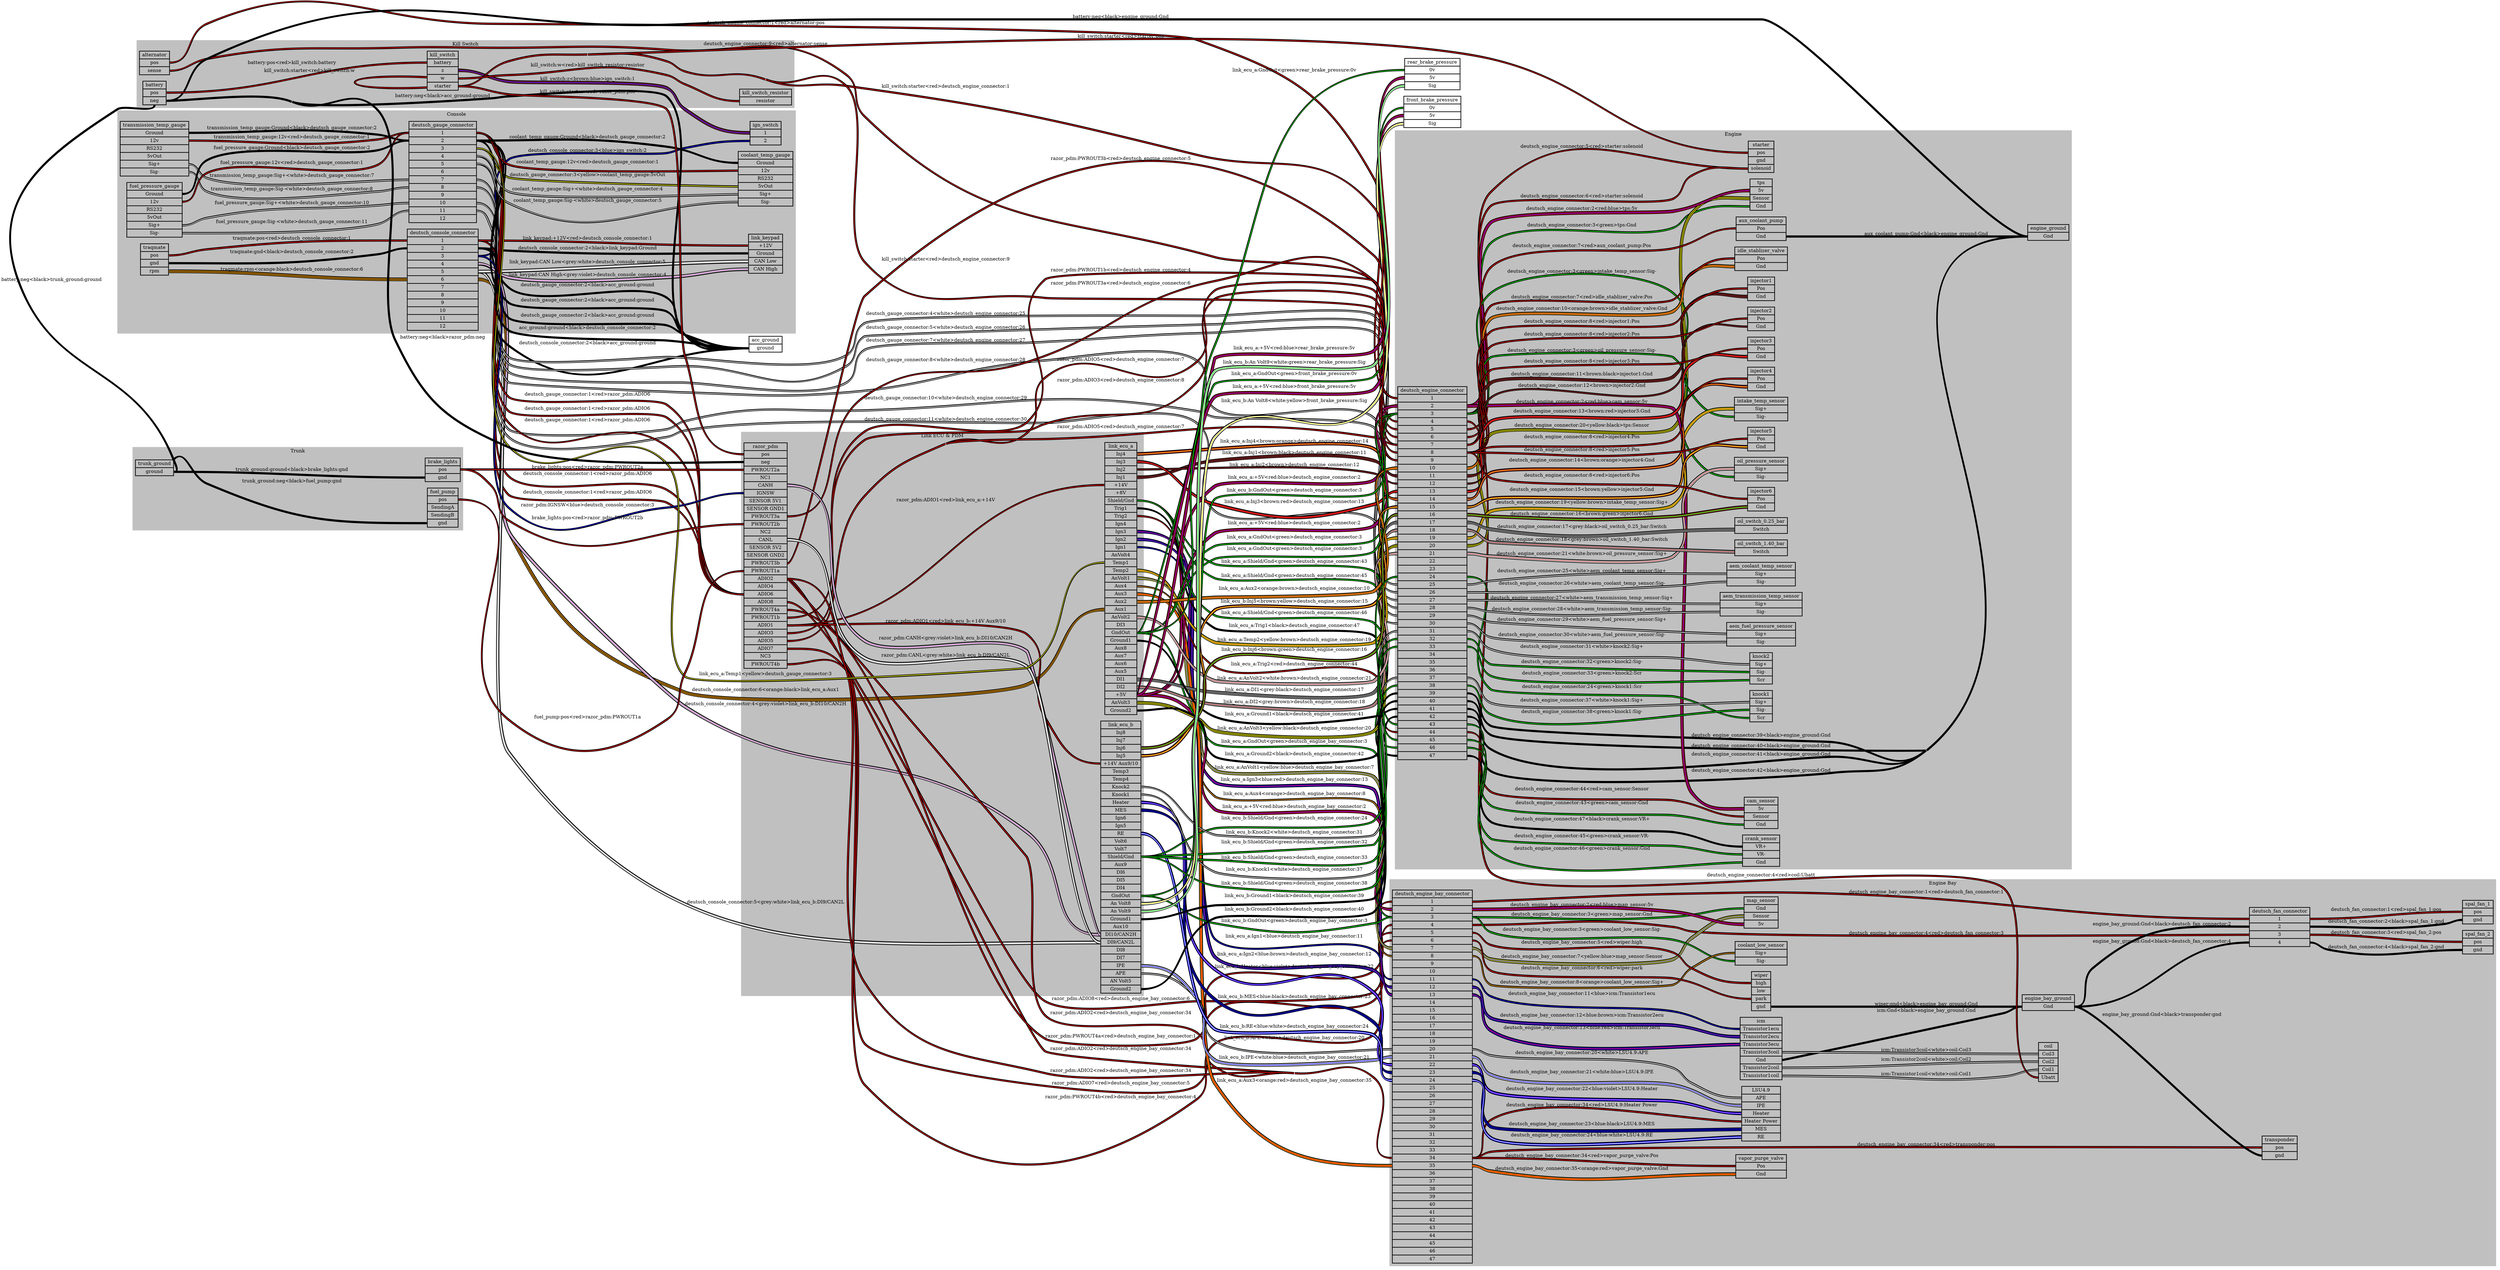 graph "" {
	graph [bb="0,0,7059,3689.1",
		concentrate=true,
		rankdir=LR,
		ranksep=1.5
	];
	node [label="\N"];
	subgraph cluster_Console {
		graph [bb="8,933,2016,1590",
			color=grey,
			label=Console,
			lheight=0.21,
			lp="1012,1578.5",
			lwidth=0.79,
			style=filled
		];
		deutsch_console_connector	[height=4.1667,
			label="deutsch_console_connector | <1> 1 | <2> 2 | <3> 3 | <4> 4 | <5> 5 | <6> 6 | <7> 7 | <8> 8 | <9> 9 | <10> 10 | <11> 11 | <12> 12 ",
			pos="971,1409",
			rects="866,1535.5,1076,1558.5 866,1512.5,1076,1535.5 866,1489.5,1076,1512.5 866,1466.5,1076,1489.5 866,1443.5,1076,1466.5 866,1420.5,1076,\
1443.5 866,1397.5,1076,1420.5 866,1374.5,1076,1397.5 866,1351.5,1076,1374.5 866,1328.5,1076,1351.5 866,1305.5,1076,1328.5 866,1282.5,\
1076,1305.5 866,1259.5,1076,1282.5",
			shape=record,
			style=bold,
			width=2.9167];
		ign_switch	[height=0.97222,
			label="ign_switch | <1> 1 | <2> 2 ",
			pos="1927,1524",
			rects="1881,1535.5,1973,1558.5 1881,1512.5,1973,1535.5 1881,1489.5,1973,1512.5",
			shape=record,
			style=bold,
			width=1.2778];
		deutsch_console_connector:3 -- ign_switch:2	[color="black:blue:black",
			label="deutsch_console_connector:3<blue>ign_switch:2",
			labeltooltip="deutsch_console_connector:3<blue>ign_switch:2",
			lp="1400,1467.5",
			penwidth=2.5,
			pos="1077,1478 1117.4,1478 1125.8,1464 1166,1460 1269.5,1449.6 1531.6,1441.7 1634,1460 1659.2,1464.5 1663.1,1474.1 1688,1480 1771.5,1499.7 \
1794.2,1501 1880,1501"];
		link_keypad	[height=1.6111,
			label="link_keypad | <+12V> +12V | <Ground> Ground | <CAN Low> CAN Low | <CAN High> CAN High ",
			pos="1927,1413",
			rects="1876.5,1447.5,1977.5,1470.5 1876.5,1424.5,1977.5,1447.5 1876.5,1401.5,1977.5,1424.5 1876.5,1378.5,1977.5,1401.5 1876.5,1355.5,1977.5,\
1378.5",
			shape=record,
			style=bold,
			width=1.4028];
		deutsch_console_connector:2 -- link_keypad:Ground	[color="black:black:black",
			label="deutsch_console_connector:2<black>link_keypad:Ground",
			labeltooltip="deutsch_console_connector:2<black>link_keypad:Ground",
			lp="1400,1507.5",
			penwidth=2.5,
			pos="1077,1501 1200.9,1501 1511.6,1497.9 1634,1479 1743.8,1462 1763.9,1413 1875,1413"];
		link_keypad:"CAN Low" -- deutsch_console_connector:5	[color="black:grey:white:grey:black",
			label="link_keypad:CAN Low<grey:white>deutsch_console_connector:5",
			labeltooltip="link_keypad:CAN Low<grey:white>deutsch_console_connector:5",
			lp="1400,1395.5",
			penwidth=2.5,
			pos="1875,1390 1559.9,1390 1472.8,1316.3 1166,1388 1123,1398 1121.1,1432 1077,1432"];
		link_keypad:"+12V" -- deutsch_console_connector:1	[color="black:red:black",
			label="link_keypad:+12V<red>deutsch_console_connector:1",
			labeltooltip="link_keypad:+12V<red>deutsch_console_connector:1",
			lp="1400,1559.5",
			penwidth=2.5,
			pos="1875,1436 1789.6,1436 1766.1,1445.5 1688,1480 1661.4,1491.8 1661.7,1508.2 1634,1517 1398,1591.7 1324.6,1524 1077,1524"];
		link_keypad:"CAN High" -- deutsch_console_connector:4	[color="black:grey:violet:grey:black",
			label="link_keypad:CAN High<grey:violet>deutsch_console_connector:4",
			labeltooltip="link_keypad:CAN High<grey:violet>deutsch_console_connector:4",
			lp="1400,1433.5",
			penwidth=2.5,
			pos="1875,1367 1766.7,1367 1741.8,1392.3 1634,1403 1426.8,1423.5 1370.8,1388.3 1166,1426 1125.1,1433.5 1118.6,1455 1077,1455"];
		deutsch_gauge_connector	[height=4.1667,
			label="deutsch_gauge_connector | <1> 1 | <2> 2 | <3> 3 | <4> 4 | <5> 5 | <6> 6 | <7> 7 | <8> 8 | <9> 9 | <10> 10 | <11> 11 | <12> 12 ",
			pos="971,1091",
			rects="871,1217.5,1071,1240.5 871,1194.5,1071,1217.5 871,1171.5,1071,1194.5 871,1148.5,1071,1171.5 871,1125.5,1071,1148.5 871,1102.5,1071,\
1125.5 871,1079.5,1071,1102.5 871,1056.5,1071,1079.5 871,1033.5,1071,1056.5 871,1010.5,1071,1033.5 871,987.5,1071,1010.5 871,964.5,\
1071,987.5 871,941.5,1071,964.5",
			shape=record,
			style=bold,
			width=2.7778];
		coolant_temp_gauge	[height=2.25,
			label="coolant_temp_gauge | <Ground> Ground | <12v> 12v | <RS232> RS232 | <5vOut> 5vOut | <Sig+> Sig+ | <Sig-> Sig- ",
			pos="1927,1231",
			rects="1846,1288.5,2008,1311.5 1846,1265.5,2008,1288.5 1846,1242.5,2008,1265.5 1846,1219.5,2008,1242.5 1846,1196.5,2008,1219.5 1846,1173.5,\
2008,1196.5 1846,1150.5,2008,1173.5",
			shape=record,
			style=bold,
			width=2.25];
		deutsch_gauge_connector:3 -- coolant_temp_gauge:"5vOut"	[color="black:yellow:black",
			label="deutsch_gauge_connector:3<yellow>coolant_temp_gauge:5vOut",
			labeltooltip="deutsch_gauge_connector:3<yellow>coolant_temp_gauge:5vOut",
			lp="1400,1218.5",
			penwidth=2.5,
			pos="1072,1160 1116.4,1160 1122.3,1185.9 1166,1194 1314.4,1221.6 1694.1,1208 1845,1208"];
		coolant_temp_gauge:"Sig-" -- deutsch_gauge_connector:5	[color="black:white:black",
			label="coolant_temp_gauge:Sig-<white>deutsch_gauge_connector:5",
			labeltooltip="coolant_temp_gauge:Sig-<white>deutsch_gauge_connector:5",
			lp="1400,1148.5",
			penwidth=2.5,
			pos="1845,1162 1750.8,1162 1728,1147.9 1634,1141 1384.6,1122.6 1322.1,1114 1072,1114"];
		coolant_temp_gauge:"12v" -- deutsch_gauge_connector:1	[color="black:red:black",
			label="coolant_temp_gauge:12v<red>deutsch_gauge_connector:1",
			labeltooltip="coolant_temp_gauge:12v<red>deutsch_gauge_connector:1",
			lp="1400,1259.5",
			penwidth=2.5,
			pos="1845,1254 1694,1254 1315.4,1251.5 1166,1230 1123.3,1223.9 1115.1,1206 1072,1206"];
		coolant_temp_gauge:Ground -- deutsch_gauge_connector:2	[color="black:black:black",
			label="coolant_temp_gauge:Ground<black>deutsch_gauge_connector:2",
			labeltooltip="coolant_temp_gauge:Ground<black>deutsch_gauge_connector:2",
			lp="1400,1328.5",
			penwidth=2.5,
			pos="1845,1277 1543.2,1277 1446.4,1381.5 1166,1270 1113.1,1249 1128.9,1183 1072,1183"];
		coolant_temp_gauge:"Sig+" -- deutsch_gauge_connector:4	[color="black:white:black",
			label="coolant_temp_gauge:Sig+<white>deutsch_gauge_connector:4",
			labeltooltip="coolant_temp_gauge:Sig+<white>deutsch_gauge_connector:4",
			lp="1400,1182.5",
			penwidth=2.5,
			pos="1845,1185 1751.1,1185 1727.8,1179.1 1634,1175 1426,1165.9 1372.7,1180.9 1166,1156 1123.7,1150.9 1114.6,1137 1072,1137"];
		traqmate	[height=1.2917,
			label="traqmate | <pos> pos | <gnd> gnd | <rpm> rpm ",
			pos="117.5,1498",
			rects="76,1521,159,1544 76,1498,159,1521 76,1475,159,1498 76,1452,159,1475",
			shape=record,
			style=bold,
			width=1.1528];
		traqmate:gnd -- deutsch_console_connector:2	[color="black:black:black",
			label="traqmate:gnd<black>deutsch_console_connector:2",
			labeltooltip="traqmate:gnd<black>deutsch_console_connector:2",
			lp="524.5,1494.5",
			penwidth=2.5,
			pos="160.5,1486 434.06,1486 503.29,1465.5 776,1487 815.92,1490.2 824.96,1501 865,1501"];
		traqmate:pos -- deutsch_console_connector:1	[color="black:red:black",
			label="traqmate:pos<red>deutsch_console_connector:1",
			labeltooltip="traqmate:pos<red>deutsch_console_connector:1",
			lp="524.5,1530.5",
			penwidth=2.5,
			pos="160.5,1510 473.67,1510 551.83,1524 865,1524"];
		traqmate:rpm -- deutsch_console_connector:6	[color="black:orange:black:orange:black",
			label="traqmate:rpm<orange:black>deutsch_console_connector:6",
			labeltooltip="traqmate:rpm<orange:black>deutsch_console_connector:6",
			lp="524.5,1464.5",
			penwidth=2.5,
			pos="160.5,1463 317.51,1463 707.99,1409 865,1409"];
		transmission_temp_gauge	[height=2.25,
			label="transmission_temp_gauge | <Ground> Ground | <12v> 12v | <RS232> RS232 | <5vOut> 5vOut | <Sig+> Sig+ | <Sig-> Sig- ",
			pos="117.5,1205",
			rects="16,1262.5,219,1285.5 16,1239.5,219,1262.5 16,1216.5,219,1239.5 16,1193.5,219,1216.5 16,1170.5,219,1193.5 16,1147.5,219,1170.5 16,\
1124.5,219,1147.5",
			shape=record,
			style=bold,
			width=2.8194];
		transmission_temp_gauge:"12v" -- deutsch_gauge_connector:1	[color="black:red:black",
			label="transmission_temp_gauge:12v<red>deutsch_gauge_connector:1",
			labeltooltip="transmission_temp_gauge:12v<red>deutsch_gauge_connector:1",
			lp="524.5,1241.5",
			penwidth=2.5,
			pos="219,1228 466.57,1228 529.53,1246.2 776,1223 818.27,1219 827.54,1206 870,1206"];
		transmission_temp_gauge:Ground -- deutsch_gauge_connector:2	[color="black:black:black",
			label="transmission_temp_gauge:Ground<black>deutsch_gauge_connector:2",
			labeltooltip="transmission_temp_gauge:Ground<black>deutsch_gauge_connector:2",
			lp="524.5,1211.5",
			penwidth=2.5,
			pos="219,1251 250.82,1251 243.4,1215.7 273,1204 288.44,1197.9 853.41,1183 870,1183"];
		transmission_temp_gauge:"Sig+" -- deutsch_gauge_connector:7	[color="black:white:black",
			label="transmission_temp_gauge:Sig+<white>deutsch_gauge_connector:7",
			labeltooltip="transmission_temp_gauge:Sig+<white>deutsch_gauge_connector:7",
			lp="524.5,1135.5",
			penwidth=2.5,
			pos="219,1159 246.67,1159 246.4,1135.6 273,1128 380.52,1097.1 666.95,1133.9 776,1109 820.43,1098.9 824.42,1068 870,1068"];
		transmission_temp_gauge:"Sig-" -- deutsch_gauge_connector:8	[color="black:white:black",
			label="transmission_temp_gauge:Sig-<white>deutsch_gauge_connector:8",
			labeltooltip="transmission_temp_gauge:Sig-<white>deutsch_gauge_connector:8",
			lp="524.5,1097.5",
			penwidth=2.5,
			pos="219,1136 250.53,1136 243.63,1101.4 273,1090 325.11,1069.7 720.73,1079.6 776,1071 818.83,1064.4 826.65,1045 870,1045"];
		fuel_pressure_gauge	[height=2.25,
			label="fuel_pressure_gauge | <Ground> Ground | <12v> 12v | <RS232> RS232 | <5vOut> 5vOut | <Sig+> Sig+ | <Sig-> Sig- ",
			pos="117.5,1025",
			rects="35.5,1082.5,199.5,1105.5 35.5,1059.5,199.5,1082.5 35.5,1036.5,199.5,1059.5 35.5,1013.5,199.5,1036.5 35.5,990.5,199.5,1013.5 35.5,\
967.5,199.5,990.5 35.5,944.5,199.5,967.5",
			shape=record,
			style=bold,
			width=2.2778];
		fuel_pressure_gauge:"12v" -- deutsch_gauge_connector:1	[color="black:red:black",
			label="fuel_pressure_gauge:12v<red>deutsch_gauge_connector:1",
			labeltooltip="fuel_pressure_gauge:12v<red>deutsch_gauge_connector:1",
			lp="524.5,1177.5",
			penwidth=2.5,
			pos="200.5,1048 255.04,1048 224.94,1121.2 273,1147 322.31,1173.4 721.23,1158.6 776,1170 819.79,1179.1 825.26,1206 870,1206"];
		fuel_pressure_gauge:Ground -- deutsch_gauge_connector:2	[color="black:black:black",
			label="fuel_pressure_gauge:Ground<black>deutsch_gauge_connector:2",
			labeltooltip="fuel_pressure_gauge:Ground<black>deutsch_gauge_connector:2",
			lp="524.5,1063.5",
			penwidth=2.5,
			pos="200.5,1071 233.4,1071 240.27,1059.4 273,1056 384.2,1044.6 676.18,1005.7 776,1056 838.71,1087.6 799.78,1183 870,1183"];
		fuel_pressure_gauge:"Sig+" -- deutsch_gauge_connector:10	[color="black:white:black",
			label="fuel_pressure_gauge:Sig+<white>deutsch_gauge_connector:10",
			labeltooltip="fuel_pressure_gauge:Sig+<white>deutsch_gauge_connector:10",
			lp="524.5,1005.5",
			penwidth=2.5,
			pos="200.5,979 498.19,979 572.31,999 870,999"];
		fuel_pressure_gauge:"Sig-" -- deutsch_gauge_connector:11	[color="black:white:black",
			label="fuel_pressure_gauge:Sig-<white>deutsch_gauge_connector:11",
			labeltooltip="fuel_pressure_gauge:Sig-<white>deutsch_gauge_connector:11",
			lp="524.5,967.5",
			penwidth=2.5,
			pos="200.5,956 456.28,956 521.2,937.58 776,960 818.22,963.71 827.62,976 870,976"];
	}
	subgraph "cluster_Engine Bay" {
		graph [bb="3775,8,7051,1153",
			color=grey,
			label="Engine Bay",
			lheight=0.21,
			lp="5413,1141.5",
			lwidth=1.14,
			style=filled
		];
		deutsch_engine_bay_connector	[height=15.347,
			label="deutsch_engine_bay_connector | <1> 1 | <2> 2 | <3> 3 | <4> 4 | <5> 5 | <6> 6 | <7> 7 | <8> 8 | <9> 9 | <10> 10 | <11> 11 | <12> \
12 | <13> 13 | <14> 14 | <15> 15 | <16> 16 | <17> 17 | <18> 18 | <19> 19 | <20> 20 | <21> 21 | <22> 22 | <23> 23 | <24> 24 | <25> \
25 | <26> 26 | <27> 27 | <28> 28 | <29> 29 | <30> 30 | <31> 31 | <32> 32 | <33> 33 | <34> 34 | <35> 35 | <36> 36 | <37> 37 | <38> \
38 | <39> 39 | <40> 40 | <41> 41 | <42> 42 | <43> 43 | <44> 44 | <45> 45 | <46> 46 | <47> 47 ",
			pos="3901.5,569",
			rects="3783,1098,4020,1121 3783,1075,4020,1098 3783,1052,4020,1075 3783,1029,4020,1052 3783,1006,4020,1029 3783,983,4020,1006 3783,960,\
4020,983 3783,937,4020,960 3783,914,4020,937 3783,891,4020,914 3783,868,4020,891 3783,845,4020,868 3783,822,4020,845 3783,799,4020,\
822 3783,776,4020,799 3783,753,4020,776 3783,730,4020,753 3783,707,4020,730 3783,684,4020,707 3783,661,4020,684 3783,638,4020,661 \
3783,615,4020,638 3783,592,4020,615 3783,569,4020,592 3783,546,4020,569 3783,523,4020,546 3783,500,4020,523 3783,477,4020,500 3783,\
454,4020,477 3783,431,4020,454 3783,408,4020,431 3783,385,4020,408 3783,362,4020,385 3783,339,4020,362 3783,316,4020,339 3783,293,\
4020,316 3783,270,4020,293 3783,247,4020,270 3783,224,4020,247 3783,201,4020,224 3783,178,4020,201 3783,155,4020,178 3783,132,4020,\
155 3783,109,4020,132 3783,86,4020,109 3783,63,4020,86 3783,40,4020,63 3783,17,4020,40",
			shape=record,
			style=bold,
			width=3.2917];
		deutsch_fan_connector	[height=1.6111,
			label="deutsch_fan_connector | <1> 1 | <2> 2 | <3> 3 | <4> 4 ",
			pos="6410.5,973",
			rects="6321,1007.5,6500,1030.5 6321,984.5,6500,1007.5 6321,961.5,6500,984.5 6321,938.5,6500,961.5 6321,915.5,6500,938.5",
			shape=record,
			style=bold,
			width=2.4861];
		deutsch_engine_bay_connector:4 -- deutsch_fan_connector:3	[color="black:red:black",
			label="deutsch_engine_bay_connector:4<red>deutsch_fan_connector:3",
			labeltooltip="deutsch_engine_bay_connector:4<red>deutsch_fan_connector:3",
			lp="5364.5,980.5",
			penwidth=2.5,
			pos="4020,1018 4049.3,1018 4046,988.92 4074,980 4132,961.48 6207.1,980.88 6267,970 6292.2,965.43 6295.4,950 6321,950"];
		deutsch_engine_bay_connector:1 -- deutsch_fan_connector:1	[color="black:red:black",
			label="deutsch_engine_bay_connector:1<red>deutsch_fan_connector:1",
			labeltooltip="deutsch_engine_bay_connector:1<red>deutsch_fan_connector:1",
			lp="5364.5,1101.5",
			penwidth=2.5,
			pos="4020,1087 4044,1087 4050,1087.6 4074,1088 4338.4,1092.4 4404.5,1095 4669,1097 4852.1,1098.4 4898,1104.4 5081,1097 5633.5,1074.5 \
5768.1,996 6321,996"];
		map_sensor	[height=1.2917,
			label="map_sensor | <Gnd> Gnd | <Sensor> Sensor | <5v> 5v ",
			pos="4875,1041",
			rects="4824.5,1064,4925.5,1087 4824.5,1041,4925.5,1064 4824.5,1018,4925.5,1041 4824.5,995,4925.5,1018",
			shape=record,
			style=bold,
			width=1.4028];
		deutsch_engine_bay_connector:3 -- map_sensor:Gnd	[color="black:green:black",
			label="deutsch_engine_bay_connector:3<green>map_sensor:Gnd",
			labeltooltip="deutsch_engine_bay_connector:3<green>map_sensor:Gnd",
			lp="4344.5,1076.5",
			penwidth=2.5,
			pos="4020,1041 4044.6,1041 4049.6,1050.3 4074,1053 4404.9,1089.3 4490.1,1053 4823,1053"];
		deutsch_engine_bay_connector:7 -- map_sensor:Sensor	[color="black:yellow:blue:yellow:black",
			label="deutsch_engine_bay_connector:7<yellow:blue>map_sensor:Sensor",
			labeltooltip="deutsch_engine_bay_connector:7<yellow:blue>map_sensor:Sensor",
			lp="4344.5,961.5",
			penwidth=2.5,
			pos="4020,949 4152.2,949 4484.8,930.69 4615,954 4711.7,971.33 4724.7,1029 4823,1029"];
		deutsch_engine_bay_connector:2 -- map_sensor:"5v"	[color="black:red:blue:red:black",
			label="deutsch_engine_bay_connector:2<red:blue>map_sensor:5v",
			labeltooltip="deutsch_engine_bay_connector:2<red:blue>map_sensor:5v",
			lp="4344.5,1041.5",
			penwidth=2.5,
			pos="4020,1064 4047.5,1064 4047.5,1041.4 4074,1034 4132,1017.9 4554.9,1017.4 4615,1015 4707.5,1011.4 4730.5,1006 4823,1006"];
		"LSU4.9"	[height=2.25,
			label="LSU4.9 | <APE> APE | <IPE> IPE | <Heater> Heater | <Heater Power> Heater Power | <MES> MES | <RE> RE ",
			pos="4875,450",
			rects="4817.5,507.5,4932.5,530.5 4817.5,484.5,4932.5,507.5 4817.5,461.5,4932.5,484.5 4817.5,438.5,4932.5,461.5 4817.5,415.5,4932.5,438.5 \
4817.5,392.5,4932.5,415.5 4817.5,369.5,4932.5,392.5",
			shape=record,
			style=bold,
			width=1.5972];
		deutsch_engine_bay_connector:34 -- "LSU4.9":"Heater Power"	[color="black:red:black",
			label="deutsch_engine_bay_connector:34<red>LSU4.9:Heater Power",
			labeltooltip="deutsch_engine_bay_connector:34<red>LSU4.9:Heater Power",
			lp="4344.5,451.5",
			penwidth=2.5,
			pos="4020,327 4061.1,327 4037.8,382.66 4074,402 4219.6,479.68 4651,427 4816,427"];
		deutsch_engine_bay_connector:20 -- "LSU4.9":APE	[color="black:white:black",
			label="deutsch_engine_bay_connector:20<white>LSU4.9:APE",
			labeltooltip="deutsch_engine_bay_connector:20<white>LSU4.9:APE",
			lp="4344.5,654.5",
			penwidth=2.5,
			pos="4020,650 4044,650 4050,648.33 4074,647 4134.1,643.66 4562.3,646.09 4615,617 4651.3,596.98 4635.4,565.25 4669,541 4724.4,501.02 4747.7,\
496 4816,496"];
		deutsch_engine_bay_connector:21 -- "LSU4.9":IPE	[color="black:white:blue:white:black",
			label="deutsch_engine_bay_connector:21<white:blue>LSU4.9:IPE",
			labeltooltip="deutsch_engine_bay_connector:21<white:blue>LSU4.9:IPE",
			lp="4344.5,605.5",
			penwidth=2.5,
			pos="4020,627 4047.2,627 4047.8,605.57 4074,598 4305.6,531.05 4380.8,617.13 4615,560 4709.6,536.93 4718.7,473 4816,473"];
		deutsch_engine_bay_connector:22 -- "LSU4.9":Heater	[color="black:blue:violet:blue:black",
			label="deutsch_engine_bay_connector:22<blue:violet>LSU4.9:Heater",
			labeltooltip="deutsch_engine_bay_connector:22<blue:violet>LSU4.9:Heater",
			lp="4344.5,548.5",
			penwidth=2.5,
			pos="4020,604 4056.9,604 4040.8,557.09 4074,541 4128.1,514.76 4555.9,530.11 4615,519 4707.8,501.56 4721.5,450 4816,450"];
		deutsch_engine_bay_connector:23 -- "LSU4.9":MES	[color="black:blue:black:blue:black",
			label="deutsch_engine_bay_connector:23<blue:black>LSU4.9:MES",
			labeltooltip="deutsch_engine_bay_connector:23<blue:black>LSU4.9:MES",
			lp="4344.5,507.5",
			penwidth=2.5,
			pos="4020,581 4063.3,581 4036.6,521.71 4074,500 4178.2,439.55 4496.4,484.21 4615,463 4706.6,446.62 4722.9,404 4816,404"];
		deutsch_engine_bay_connector:24 -- "LSU4.9":RE	[color="black:blue:white:blue:black",
			label="deutsch_engine_bay_connector:24<blue:white>LSU4.9:RE",
			labeltooltip="deutsch_engine_bay_connector:24<blue:white>LSU4.9:RE",
			lp="4344.5,390.5",
			penwidth=2.5,
			pos="4020,557 4101,557 4008.9,431.11 4074,383 4140.3,334.01 4733.6,381 4816,381"];
		coolant_low_sensor	[height=0.97222,
			label="coolant_low_sensor | <Sig+> Sig+ | <Sig-> Sig- ",
			pos="4875,787",
			rects="4798,798.5,4952,821.5 4798,775.5,4952,798.5 4798,752.5,4952,775.5",
			shape=record,
			style=bold,
			width=2.1389];
		deutsch_engine_bay_connector:3 -- coolant_low_sensor:"Sig-"	[color="black:green:black",
			label="deutsch_engine_bay_connector:3<green>coolant_low_sensor:Sig-",
			labeltooltip="deutsch_engine_bay_connector:3<green>coolant_low_sensor:Sig-",
			lp="4344.5,1007.5",
			penwidth=2.5,
			pos="4020,1041 4050.1,1041 4045.7,1010.3 4074,1000 4130.5,979.38 4566.3,1008.4 4615,973 4669.6,933.3 4624.2,881.49 4669,831 4711.6,782.98 \
4732.8,764 4797,764"];
		deutsch_engine_bay_connector:8 -- coolant_low_sensor:"Sig+"	[color="black:orange:black",
			label="deutsch_engine_bay_connector:8<orange>coolant_low_sensor:Sig+",
			labeltooltip="deutsch_engine_bay_connector:8<orange>coolant_low_sensor:Sig+",
			lp="4344.5,846.5",
			penwidth=2.5,
			pos="4020,926 4065.5,926 4034.8,862.04 4074,839 4125.9,808.54 4555.1,819.81 4615,814 4696.4,806.1 4715.2,787 4797,787"];
		vapor_purge_valve	[height=0.97222,
			label="vapor_purge_valve | <Pos> Pos | <Gnd> Gnd ",
			pos="4875,296",
			rects="4800,307.5,4950,330.5 4800,284.5,4950,307.5 4800,261.5,4950,284.5",
			shape=record,
			style=bold,
			width=2.0833];
		deutsch_engine_bay_connector:35 -- vapor_purge_valve:Gnd	[color="black:orange:red:orange:black",
			label="deutsch_engine_bay_connector:35<orange:red>vapor_purge_valve:Gnd",
			labeltooltip="deutsch_engine_bay_connector:35<orange:red>vapor_purge_valve:Gnd",
			lp="4344.5,293.5",
			penwidth=2.5,
			pos="4020,304 4045.3,304 4049.1,290.28 4074,286 4391.6,231.53 4476.7,273 4799,273"];
		deutsch_engine_bay_connector:34 -- vapor_purge_valve:Pos	[color="black:red:black",
			label="deutsch_engine_bay_connector:34<red>vapor_purge_valve:Pos",
			labeltooltip="deutsch_engine_bay_connector:34<red>vapor_purge_valve:Pos",
			lp="4344.5,333.5",
			penwidth=2.5,
			pos="4020,327 4193.2,327 4625.8,296 4799,296"];
		transponder	[height=0.97222,
			label="transponder | <pos> pos | <gnd> gnd ",
			pos="6410.5,644",
			rects="6358.5,655.5,6462.5,678.5 6358.5,632.5,6462.5,655.5 6358.5,609.5,6462.5,632.5",
			shape=record,
			style=bold,
			width=1.4444];
		deutsch_engine_bay_connector:34 -- transponder:pos	[color="black:red:black",
			label="deutsch_engine_bay_connector:34<red>transponder:pos",
			labeltooltip="deutsch_engine_bay_connector:34<red>transponder:pos",
			lp="5364.5,452.5",
			penwidth=2.5,
			pos="4020,327 4045.3,327 4049.1,340.76 4074,345 4184.3,363.75 4969.9,347.03 5081,360 5617.2,422.56 5741.1,500.01 6267,622 6307.3,631.35 \
6316.1,644 6357.5,644"];
		icm	[height=2.5694,
			label="icm | <Transistor1ecu> Transistor1ecu | <Transistor2ecu> Transistor2ecu | <Transistor3ecu> Transistor3ecu | <Transistor3coil> Transistor3coil | <\
Gnd> Gnd | <Transistor2coil> Transistor2coil | <Transistor1coil> Transistor1coil ",
			pos="4875,642",
			rects="4813,711,4937,734 4813,688,4937,711 4813,665,4937,688 4813,642,4937,665 4813,619,4937,642 4813,596,4937,619 4813,573,4937,596 4813,\
550,4937,573",
			shape=record,
			style=bold,
			width=1.7222];
		deutsch_engine_bay_connector:13 -- icm:Transistor3ecu	[color="black:blue:red:blue:black",
			label="deutsch_engine_bay_connector:13<blue:red>icm:Transistor3ecu",
			labeltooltip="deutsch_engine_bay_connector:13<blue:red>icm:Transistor3ecu",
			lp="4344.5,717.5",
			penwidth=2.5,
			pos="4020,811 4070.9,811 4031.4,737.8 4074,710 4091.2,698.77 4791.4,654 4812,654"];
		deutsch_engine_bay_connector:11 -- icm:Transistor1ecu	[color="black:blue:black",
			label="deutsch_engine_bay_connector:11<blue>icm:Transistor1ecu",
			labeltooltip="deutsch_engine_bay_connector:11<blue>icm:Transistor1ecu",
			lp="4344.5,806.5",
			penwidth=2.5,
			pos="4020,857 4055.2,857 4042.1,814.03 4074,799 4182.9,747.59 4497.8,793.67 4615,766 4640.4,760.01 4644.5,751.88 4669,743 4731.4,720.41 \
4745.6,700 4812,700"];
		deutsch_engine_bay_connector:12 -- icm:Transistor2ecu	[color="black:blue:brown:blue:black",
			label="deutsch_engine_bay_connector:12<blue:brown>icm:Transistor2ecu",
			labeltooltip="deutsch_engine_bay_connector:12<blue:brown>icm:Transistor2ecu",
			lp="4344.5,754.5",
			penwidth=2.5,
			pos="4020,834 4065.5,834 4034.7,769.93 4074,747 4126,716.69 4555.4,733.38 4615,725 4704.2,712.44 4721.9,677 4812,677"];
		wiper	[height=1.6111,
			label="wiper | <high> high | <low> low | <park> park | <gnd> gnd ",
			pos="4875,898",
			rects="4846.5,932.5,4903.5,955.5 4846.5,909.5,4903.5,932.5 4846.5,886.5,4903.5,909.5 4846.5,863.5,4903.5,886.5 4846.5,840.5,4903.5,863.5",
			shape=record,
			style=bold,
			width=0.79167];
		deutsch_engine_bay_connector:6 -- wiper:park	[color="black:red:black",
			label="deutsch_engine_bay_connector:6<red>wiper:park",
			labeltooltip="deutsch_engine_bay_connector:6<red>wiper:park",
			lp="4344.5,886.5",
			penwidth=2.5,
			pos="4020,972 4067.8,972 4032.6,902.95 4074,879 4148.1,836.07 4759.3,875 4845,875"];
		deutsch_engine_bay_connector:5 -- wiper:high	[color="black:red:black",
			label="deutsch_engine_bay_connector:5<red>wiper:high",
			labeltooltip="deutsch_engine_bay_connector:5<red>wiper:high",
			lp="4344.5,924.5",
			penwidth=2.5,
			pos="4020,995 4062.2,995 4036.7,936.57 4074,917 4149.9,877.24 4759.3,921 4845,921"];
		spal_fan_1	[height=0.97222,
			label="spal_fan_1 | <pos> pos | <gnd> gnd ",
			pos="6997.5,1017",
			rects="6952,1028.5,7043,1051.5 6952,1005.5,7043,1028.5 6952,982.5,7043,1005.5",
			shape=record,
			style=bold,
			width=1.2639];
		deutsch_fan_connector:2 -- spal_fan_1:gnd	[color="black:black:black",
			label="deutsch_fan_connector:2<black>spal_fan_1:gnd",
			labeltooltip="deutsch_fan_connector:2<black>spal_fan_1:gnd",
			lp="6726,988.5",
			penwidth=2.5,
			pos="6500,973 6676.9,973 6722.5,958.39 6898,981 6922.5,984.16 6927.3,994 6952,994"];
		deutsch_fan_connector:1 -- spal_fan_1:pos	[color="black:red:black",
			label="deutsch_fan_connector:1<red>spal_fan_1:pos",
			labeltooltip="deutsch_fan_connector:1<red>spal_fan_1:pos",
			lp="6726,1023.5",
			penwidth=2.5,
			pos="6500,996 6701.1,996 6750.9,1017 6952,1017"];
		spal_fan_2	[height=0.97222,
			label="spal_fan_2 | <pos> pos | <gnd> gnd ",
			pos="6997.5,928",
			rects="6952,939.5,7043,962.5 6952,916.5,7043,939.5 6952,893.5,7043,916.5",
			shape=record,
			style=bold,
			width=1.2639];
		deutsch_fan_connector:4 -- spal_fan_2:gnd	[color="black:black:black",
			label="deutsch_fan_connector:4<black>spal_fan_2:gnd",
			labeltooltip="deutsch_fan_connector:4<black>spal_fan_2:gnd",
			lp="6726,912.5",
			penwidth=2.5,
			pos="6500,927 6525.9,927 6528.6,909.98 6554,905 6727.6,871 6775.1,905 6952,905"];
		deutsch_fan_connector:3 -- spal_fan_2:pos	[color="black:red:black",
			label="deutsch_fan_connector:3<red>spal_fan_2:pos",
			labeltooltip="deutsch_fan_connector:3<red>spal_fan_2:pos",
			lp="6726,955.5",
			penwidth=2.5,
			pos="6500,950 6600.6,950 6851.4,928 6952,928"];
		engine_bay_ground	[height=0.65278,
			label="engine_bay_ground | <Gnd> Gnd ",
			pos="5725.5,864",
			rects="5648,864,5803,887 5648,841,5803,864",
			shape=record,
			style=bold,
			width=2.1528];
		icm:Gnd -- engine_bay_ground:Gnd	[color="black:black:black",
			label="icm:Gnd<black>engine_bay_ground:Gnd",
			labeltooltip="icm:Gnd<black>engine_bay_ground:Gnd",
			lp="5364.5,840.5",
			penwidth=2.5,
			pos="4938,607 5092.2,607 5448.4,782.3 5594,833 5618,841.37 5622.6,852 5648,852"];
		coil	[height=1.6111,
			label="coil | <Coil3> Coil3 | <Coil2> Coil2 | <Coil1> Coil1 | <Ubatt> Ubatt ",
			pos="5725.5,604",
			rects="5696.5,638.5,5754.5,661.5 5696.5,615.5,5754.5,638.5 5696.5,592.5,5754.5,615.5 5696.5,569.5,5754.5,592.5 5696.5,546.5,5754.5,569.5",
			shape=record,
			style=bold,
			width=0.80556];
		icm:Transistor3coil -- coil:Coil3	[color="black:white:black",
			label="icm:Transistor3coil<white>coil:Coil3",
			labeltooltip="icm:Transistor3coil<white>coil:Coil3",
			lp="5364.5,636.5",
			penwidth=2.5,
			pos="4938,630 5274.7,630 5358.8,627 5695.5,627"];
		icm:Transistor1coil -- coil:Coil1	[color="black:white:black",
			label="icm:Transistor1coil<white>coil:Coil1",
			labeltooltip="icm:Transistor1coil<white>coil:Coil1",
			lp="5364.5,566.5",
			penwidth=2.5,
			pos="4938,561 5025.6,561 5047.4,559.44 5135,559 5339,557.96 5391.2,537.27 5594,559 5639.9,563.92 5649.3,581 5695.5,581"];
		icm:Transistor2coil -- coil:Coil2	[color="black:white:black",
			label="icm:Transistor2coil<white>coil:Coil2",
			labeltooltip="icm:Transistor2coil<white>coil:Coil2",
			lp="5364.5,610.5",
			penwidth=2.5,
			pos="4938,584 5274.8,584 5358.7,604 5695.5,604"];
		wiper:gnd -- engine_bay_ground:Gnd	[color="black:black:black",
			label="wiper:gnd<black>engine_bay_ground:Gnd",
			labeltooltip="wiper:gnd<black>engine_bay_ground:Gnd",
			lp="5364.5,859.5",
			penwidth=2.5,
			pos="4905,852 5235.2,852 5317.8,852 5648,852"];
		engine_bay_ground:Gnd -- deutsch_fan_connector:2	[color="black:black:black",
			label="engine_bay_ground:Gnd<black>deutsch_fan_connector:2",
			labeltooltip="engine_bay_ground:Gnd<black>deutsch_fan_connector:2",
			lp="6062,962.5",
			penwidth=2.5,
			pos="5803,852 5834,852 5828.6,883.57 5857,896 6025.6,969.94 6087.8,912.61 6267,955 6291.6,960.82 6295.7,973 6321,973"];
		engine_bay_ground:Gnd -- deutsch_fan_connector:4	[color="black:black:black",
			label="engine_bay_ground:Gnd<black>deutsch_fan_connector:4",
			labeltooltip="engine_bay_ground:Gnd<black>deutsch_fan_connector:4",
			lp="6062,884.5",
			penwidth=2.5,
			pos="5803,852 6009.5,852 6076.8,796.5 6267,877 6297.1,889.75 6288.3,927 6321,927"];
		engine_bay_ground:Gnd -- transponder:gnd	[color="black:black:black",
			label="engine_bay_ground:Gnd<black>transponder:gnd",
			labeltooltip="engine_bay_ground:Gnd<black>transponder:gnd",
			lp="6062,821.5",
			penwidth=2.5,
			pos="5803,852 5832.3,852 5831.1,827.83 5857,814 6067.3,701.67 6119.1,621 6357.5,621"];
	}
	subgraph cluster_Engine {
		graph [bb="3791,1170,5794.5,3336",
			color=grey,
			label=Engine,
			lheight=0.21,
			lp="4792.8,3324.5",
			lwidth=0.71,
			style=filled
		];
		deutsch_engine_connector	[height=15.347,
			label="deutsch_engine_connector | <1> 1 | <2> 2 | <3> 3 | <4> 4 | <5> 5 | <6> 6 | <7> 7 | <8> 8 | <9> 9 | <10> 10 | <11> 11 | <12> 12 | <\
13> 13 | <14> 14 | <15> 15 | <16> 16 | <17> 17 | <18> 18 | <19> 19 | <20> 20 | <21> 21 | <22> 22 | <23> 23 | <24> 24 | <25> 25 | <\
26> 26 | <27> 27 | <28> 28 | <29> 29 | <30> 30 | <31> 31 | <32> 32 | <33> 33 | <34> 34 | <35> 35 | <36> 36 | <37> 37 | <38> 38 | <\
39> 39 | <40> 40 | <41> 41 | <42> 42 | <43> 43 | <44> 44 | <45> 45 | <46> 46 | <47> 47 ",
			pos="3901.5,2057",
			rects="3799,2586,4004,2609 3799,2563,4004,2586 3799,2540,4004,2563 3799,2517,4004,2540 3799,2494,4004,2517 3799,2471,4004,2494 3799,2448,\
4004,2471 3799,2425,4004,2448 3799,2402,4004,2425 3799,2379,4004,2402 3799,2356,4004,2379 3799,2333,4004,2356 3799,2310,4004,2333 \
3799,2287,4004,2310 3799,2264,4004,2287 3799,2241,4004,2264 3799,2218,4004,2241 3799,2195,4004,2218 3799,2172,4004,2195 3799,2149,\
4004,2172 3799,2126,4004,2149 3799,2103,4004,2126 3799,2080,4004,2103 3799,2057,4004,2080 3799,2034,4004,2057 3799,2011,4004,2034 \
3799,1988,4004,2011 3799,1965,4004,1988 3799,1942,4004,1965 3799,1919,4004,1942 3799,1896,4004,1919 3799,1873,4004,1896 3799,1850,\
4004,1873 3799,1827,4004,1850 3799,1804,4004,1827 3799,1781,4004,1804 3799,1758,4004,1781 3799,1735,4004,1758 3799,1712,4004,1735 \
3799,1689,4004,1712 3799,1666,4004,1689 3799,1643,4004,1666 3799,1620,4004,1643 3799,1597,4004,1620 3799,1574,4004,1597 3799,1551,\
4004,1574 3799,1528,4004,1551 3799,1505,4004,1528",
			shape=record,
			style=bold,
			width=2.8472];
		starter	[height=1.2917,
			label="starter | <pos> pos | <gnd> gnd | <solenoid> solenoid ",
			pos="4875,3258",
			rects="4837,3281,4913,3304 4837,3258,4913,3281 4837,3235,4913,3258 4837,3212,4913,3235",
			shape=record,
			style=bold,
			width=1.0556];
		deutsch_engine_connector:5 -- starter:solenoid	[color="black:red:black",
			label="deutsch_engine_connector:5<red>starter:solenoid",
			labeltooltip="deutsch_engine_connector:5<red>starter:solenoid",
			lp="4344.5,3115.5",
			penwidth=2.5,
			pos="4005.5,2483 4140.8,2483 3974.8,2996 4074,3088 4118.1,3128.9 4563.6,3076.8 4615,3108 4656.5,3133.2 4628.6,3176.1 4669,3203 4731.3,\
3244.4 4761.2,3223 4836,3223"];
		deutsch_engine_connector:6 -- starter:solenoid	[color="black:red:black",
			label="deutsch_engine_connector:6<red>starter:solenoid",
			labeltooltip="deutsch_engine_connector:6<red>starter:solenoid",
			lp="4344.5,3037.5",
			penwidth=2.5,
			pos="4005.5,2460 4128.4,2460 3983.4,2925.9 4074,3009 4118.3,3049.7 4567.2,2993.4 4615,3030 4679,3079 4607.1,3151.5 4669,3203 4726.5,3250.8 \
4761.2,3223 4836,3223"];
		engine_ground	[height=0.65278,
			label="engine_ground | <Gnd> Gnd ",
			pos="5725.5,3037",
			rects="5664.5,3037,5786.5,3060 5664.5,3014,5786.5,3037",
			shape=record,
			style=bold,
			width=1.6944];
		deutsch_engine_connector:40 -- engine_ground:Gnd	[color="black:black:black",
			label="deutsch_engine_connector:40<black>engine_ground:Gnd",
			labeltooltip="deutsch_engine_connector:40<black>engine_ground:Gnd",
			lp="4875,1532.5",
			penwidth=2.5,
			pos="4005.5,1677 4063.5,1677 4024.2,1595.6 4074,1566 4147.9,1522.1 5356.2,1513.9 5363.5,1520"];
		deutsch_engine_connector:41 -- engine_ground:Gnd	[color="black:black:black",
			label="deutsch_engine_connector:41<black>engine_ground:Gnd",
			labeltooltip="deutsch_engine_connector:41<black>engine_ground:Gnd",
			lp="4875,1474.5",
			penwidth=2.5,
			pos="4005.5,1654 4071.2,1654 4018.5,1558.1 4074,1523 4195.1,1446.4 5253.3,1428.4 5363.5,1520"];
		deutsch_engine_connector:42 -- engine_ground:Gnd	[color="black:black:black",
			label="deutsch_engine_connector:42<black>engine_ground:Gnd",
			labeltooltip="deutsch_engine_connector:42<black>engine_ground:Gnd",
			lp="4875,1446.5",
			penwidth=2.5,
			pos="5365.5,1520 5889.6,1956 4982.1,3024.5 5663,3025;4005.5,1631 4089,1631 4005.7,1504.1 4074,1456 4165.5,1391.6 4970.2,1423.4 5081,1439 \
5210.3,1457.2 5263.1,1436.5 5363.5,1520"];
		deutsch_engine_connector:39 -- engine_ground:Gnd	[color="black:black:black",
			label="deutsch_engine_connector:39<black>engine_ground:Gnd",
			labeltooltip="deutsch_engine_connector:39<black>engine_ground:Gnd",
			lp="4875,1563.5",
			penwidth=2.5,
			pos="4005.5,1700 4062,1700 4025.1,1621.3 4074,1593 4122.5,1564.9 5025.1,1547.7 5081,1544 5206.7,1535.6 5266.2,1439.9 5363.5,1520"];
		tps	[height=1.2917,
			label="tps | <5v> 5v | <Sensor> Sensor | <Gnd> Gnd ",
			pos="4875,3147",
			rects="4842,3170,4908,3193 4842,3147,4908,3170 4842,3124,4908,3147 4842,3101,4908,3124",
			shape=record,
			style=bold,
			width=0.91667];
		deutsch_engine_connector:3 -- tps:Gnd	[color="black:green:black",
			label="deutsch_engine_connector:3<green>tps:Gnd",
			labeltooltip="deutsch_engine_connector:3<green>tps:Gnd",
			lp="4344.5,3080.5",
			penwidth=2.5,
			pos="4005.5,2529 4122.1,2529 3988.1,2970.2 4074,3049 4118.3,3089.7 4555.9,3061.6 4615,3073 4640,3077.8 4644.2,3086.3 4669,3092 4744,3109.3 \
4764,3112 4841,3112"];
		deutsch_engine_connector:20 -- tps:Sensor	[color="black:yellow:black:yellow:black",
			label="deutsch_engine_connector:20<yellow:black>tps:Sensor",
			labeltooltip="deutsch_engine_connector:20<yellow:black>tps:Sensor",
			lp="4344.5,2551.5",
			penwidth=2.5,
			pos="4005.5,2138 4180.2,2138 3942.1,2410.4 4074,2525 4119.4,2564.5 4571.1,2502.8 4615,2544 4704.2,2627.8 4589,2999.4 4669,3092 4720.5,\
3151.7 4762.2,3135 4841,3135"];
		deutsch_engine_connector:2 -- tps:"5v"	[color="black:red:blue:red:black",
			label="deutsch_engine_connector:2<red:blue>tps:5v",
			labeltooltip="deutsch_engine_connector:2<red:blue>tps:5v",
			lp="4344.5,3245.5",
			penwidth=2.5,
			pos="4005.5,2552 4134.2,2552 3979.6,3039.6 4074,3127 4324.3,3358.8 4499.8,3159 4841,3159"];
		cam_sensor	[height=1.2917,
			label="cam_sensor | <5v> 5v | <Sensor> Sensor | <Gnd> Gnd ",
			pos="4875,1335",
			rects="4825,1358,4925,1381 4825,1335,4925,1358 4825,1312,4925,1335 4825,1289,4925,1312",
			shape=record,
			style=bold,
			width=1.3889];
		deutsch_engine_connector:43 -- cam_sensor:Gnd	[color="black:green:black",
			label="deutsch_engine_connector:43<green>cam_sensor:Gnd",
			labeltooltip="deutsch_engine_connector:43<green>cam_sensor:Gnd",
			lp="4344.5,1405.5",
			penwidth=2.5,
			pos="4005.5,1608 4103.7,1608 3995.8,1457.3 4074,1398 4121.9,1361.6 4556,1386.6 4615,1375 4711.8,1356 4725.3,1300 4824,1300"];
		deutsch_engine_connector:44 -- cam_sensor:Sensor	[color="black:red:black",
			label="deutsch_engine_connector:44<red>cam_sensor:Sensor",
			labeltooltip="deutsch_engine_connector:44<red>cam_sensor:Sensor",
			lp="4344.5,1363.5",
			penwidth=2.5,
			pos="4005.5,1585 4111.7,1585 3990,1421 4074,1356 4097.8,1337.6 4585,1337.5 4615,1336 4708,1331.4 4730.9,1323 4824,1323"];
		deutsch_engine_connector:2 -- cam_sensor:"5v"	[color="black:red:blue:red:black",
			label="deutsch_engine_connector:2<red:blue>cam_sensor:5v",
			labeltooltip="deutsch_engine_connector:2<red:blue>cam_sensor:5v",
			lp="4344.5,2619.5",
			penwidth=2.5,
			pos="4005.5,2552 4042.9,2552 4038.4,2589.6 4074,2601 4102.6,2610.2 4593.3,2621.8 4615,2601 4711.9,2508.4 4587.4,1502.3 4669,1396 4713,\
1338.7 4751.8,1347 4824,1347"];
		crank_sensor	[height=1.2917,
			label="crank_sensor | <VR+> VR+ | <VR-> VR- | <Gnd> Gnd ",
			pos="4875,1224",
			rects="4820,1247,4930,1270 4820,1224,4930,1247 4820,1201,4930,1224 4820,1178,4930,1201",
			shape=record,
			style=bold,
			width=1.5278];
		deutsch_engine_connector:46 -- crank_sensor:Gnd	[color="black:green:black",
			label="deutsch_engine_connector:46<green>crank_sensor:Gnd",
			labeltooltip="deutsch_engine_connector:46<green>crank_sensor:Gnd",
			lp="4344.5,1289.5",
			penwidth=2.5,
			pos="4005.5,1539 4123.7,1539 3982,1356.3 4074,1282 4120.8,1244.2 4555.8,1266.9 4615,1256 4708.8,1238.7 4723.6,1189 4819,1189"];
		deutsch_engine_connector:47 -- crank_sensor:"VR+"	[color="black:black:black",
			label="deutsch_engine_connector:47<black>crank_sensor:VR+",
			labeltooltip="deutsch_engine_connector:47<black>crank_sensor:VR+",
			lp="4344.5,1244.5",
			penwidth=2.5,
			pos="4005.5,1516 4133.2,1516 3973.6,1315.9 4074,1237 4204.2,1134.8 4653.4,1236 4819,1236"];
		deutsch_engine_connector:45 -- crank_sensor:"VR-"	[color="black:green:black",
			label="deutsch_engine_connector:45<green>crank_sensor:VR-",
			labeltooltip="deutsch_engine_connector:45<green>crank_sensor:VR-",
			lp="4344.5,1324.5",
			penwidth=2.5,
			pos="4005.5,1562 4118.6,1562 3985.2,1387 4074,1317 4121.2,1279.8 4556.2,1309.9 4615,1297 4710.9,1276 4720.8,1212 4819,1212"];
		knock1	[height=1.2917,
			label="knock1 | <Sig+> Sig+ | <Sig-> Sig- | <Scr> Scr ",
			pos="4875,1651",
			rects="4841.5,1674,4908.5,1697 4841.5,1651,4908.5,1674 4841.5,1628,4908.5,1651 4841.5,1605,4908.5,1628",
			shape=record,
			style=bold,
			width=0.93056];
		deutsch_engine_connector:24 -- knock1:Scr	[color="black:green:black",
			label="deutsch_engine_connector:24<green>knock1:Scr",
			labeltooltip="deutsch_engine_connector:24<green>knock1:Scr",
			lp="4344.5,1715.5",
			penwidth=2.5,
			pos="4005.5,2045 4158.3,2045 3957.8,1807.3 4074,1708 4119.7,1668.9 4555.7,1694.1 4615,1684 4718,1666.4 4735.5,1616 4840,1616"];
		deutsch_engine_connector:37 -- knock1:"Sig+"	[color="black:white:black",
			label="deutsch_engine_connector:37<white>knock1:Sig+",
			labeltooltip="deutsch_engine_connector:37<white>knock1:Sig+",
			lp="4344.5,1672.5",
			penwidth=2.5,
			pos="4005.5,1746 4052.6,1746 4031.3,1684.9 4074,1665 4151.2,1629.1 4754.9,1663 4840,1663"];
		deutsch_engine_connector:38 -- knock1:"Sig-"	[color="black:green:black",
			label="deutsch_engine_connector:38<green>knock1:Sig-",
			labeltooltip="deutsch_engine_connector:38<green>knock1:Sig-",
			lp="4344.5,1636.5",
			penwidth=2.5,
			pos="4005.5,1723 4057.2,1723 4027.9,1652.4 4074,1629 4225.7,1551.8 4669.8,1639 4840,1639"];
		knock2	[height=1.2917,
			label="knock2 | <Sig+> Sig+ | <Sig-> Sig- | <Scr> Scr ",
			pos="4875,1762",
			rects="4841.5,1785,4908.5,1808 4841.5,1762,4908.5,1785 4841.5,1739,4908.5,1762 4841.5,1716,4908.5,1739",
			shape=record,
			style=bold,
			width=0.93056];
		deutsch_engine_connector:33 -- knock2:Scr	[color="black:green:black",
			label="deutsch_engine_connector:33<green>knock2:Scr",
			labeltooltip="deutsch_engine_connector:33<green>knock2:Scr",
			lp="4344.5,1752.5",
			penwidth=2.5,
			pos="4005.5,1838 4056.8,1838 4028.5,1768.7 4074,1745 4111.8,1725.4 4797.4,1727 4840,1727"];
		deutsch_engine_connector:31 -- knock2:"Sig+"	[color="black:white:black",
			label="deutsch_engine_connector:31<white>knock2:Sig+",
			labeltooltip="deutsch_engine_connector:31<white>knock2:Sig+",
			lp="4344.5,1826.5",
			penwidth=2.5,
			pos="4005.5,1884 4047.5,1884 4035.3,1835.3 4074,1819 4129.4,1795.6 4555,1802.4 4615,1798 4715.3,1790.7 4739.4,1774 4840,1774"];
		deutsch_engine_connector:32 -- knock2:"Sig-"	[color="black:green:black",
			label="deutsch_engine_connector:32<green>knock2:Sig-",
			labeltooltip="deutsch_engine_connector:32<green>knock2:Sig-",
			lp="4344.5,1786.5",
			penwidth=2.5,
			pos="4005.5,1861 4053,1861 4031.3,1799.9 4074,1779 4128,1752.6 4554.9,1762.4 4615,1760 4715,1756 4739.9,1750 4840,1750"];
		intake_temp_sensor	[height=0.97222,
			label="intake_temp_sensor | <Sig+> Sig+ | <Sig-> Sig- ",
			pos="4875,2696",
			rects="4796,2707.5,4954,2730.5 4796,2684.5,4954,2707.5 4796,2661.5,4954,2684.5",
			shape=record,
			style=bold,
			width=2.1944];
		deutsch_engine_connector:3 -- intake_temp_sensor:"Sig-"	[color="black:green:black",
			label="deutsch_engine_connector:3<green>intake_temp_sensor:Sig-",
			labeltooltip="deutsch_engine_connector:3<green>intake_temp_sensor:Sig-",
			lp="4344.5,2813.5",
			penwidth=2.5,
			pos="4005.5,2529 4123.3,2529 3980.6,2713.3 4074,2785 4121.7,2821.6 4558.5,2805.5 4615,2785 4644.4,2774.4 4643.1,2757.4 4669,2740 4721.6,\
2704.6 4731.6,2673 4795,2673"];
		deutsch_engine_connector:19 -- intake_temp_sensor:"Sig+"	[color="black:yellow:brown:yellow:black",
			label="deutsch_engine_connector:19<yellow:brown>intake_temp_sensor:Sig+",
			labeltooltip="deutsch_engine_connector:19<yellow:brown>intake_temp_sensor:Sig+",
			lp="4344.5,2517.5",
			penwidth=2.5,
			pos="4005.5,2161 4153.6,2161 3961.1,2391.3 4074,2487 4119.9,2525.9 4566.2,2474.8 4615,2510 4669.8,2549.5 4620.6,2604.9 4669,2652 4711.5,\
2693.4 4735.7,2696 4795,2696"];
		oil_pressure_sensor	[height=0.97222,
			label="oil_pressure_sensor | <Sig+> Sig+ | <Sig-> Sig- ",
			pos="4875,2520",
			rects="4796,2531.5,4954,2554.5 4796,2508.5,4954,2531.5 4796,2485.5,4954,2508.5",
			shape=record,
			style=bold,
			width=2.1944];
		deutsch_engine_connector:3 -- oil_pressure_sensor:"Sig-"	[color="black:green:black",
			label="deutsch_engine_connector:3<green>oil_pressure_sensor:Sig-",
			labeltooltip="deutsch_engine_connector:3<green>oil_pressure_sensor:Sig-",
			lp="4344.5,2773.5",
			penwidth=2.5,
			pos="4005.5,2529 4109.6,2529 3990.3,2691.1 4074,2753 4098.2,2770.9 4591,2771.1 4615,2753 4684.7,2700.4 4614.1,2631.9 4669,2564 4708.9,\
2514.7 4731.6,2497 4795,2497"];
		deutsch_engine_connector:21 -- oil_pressure_sensor:"Sig+"	[color="black:white:brown:white:black",
			label="deutsch_engine_connector:21<white:brown>oil_pressure_sensor:Sig+",
			labeltooltip="deutsch_engine_connector:21<white:brown>oil_pressure_sensor:Sig+",
			lp="4344.5,2402.5",
			penwidth=2.5,
			pos="4005.5,2115 4124.1,2115 3981.4,2298.8 4074,2373 4120.9,2410.6 4562.5,2365.5 4615,2395 4652.7,2416.2 4634.8,2449.5 4669,2476 4715.9,\
2512.3 4735.7,2520 4795,2520"];
		"oil_switch_0.25_bar"	[height=0.65278,
			label="oil_switch_0.25_bar | <Switch> Switch ",
			pos="4875,2179",
			rects="4797,2179,4953,2202 4797,2156,4953,2179",
			shape=record,
			style=bold,
			width=2.1667];
		deutsch_engine_connector:17 -- "oil_switch_0.25_bar":Switch	[color="black:grey:black:grey:black",
			label="deutsch_engine_connector:17<grey:black>oil_switch_0.25_bar:Switch",
			labeltooltip="deutsch_engine_connector:17<grey:black>oil_switch_0.25_bar:Switch",
			lp="4344.5,2175.5",
			penwidth=2.5,
			pos="4005.5,2207 4040.5,2207 4040.1,2177 4074,2168 4229.1,2126.8 4635.6,2167 4796,2167"];
		"oil_switch_1.40_bar"	[height=0.65278,
			label="oil_switch_1.40_bar | <Switch> Switch ",
			pos="4875,2114",
			rects="4797,2114,4953,2137 4797,2091,4953,2114",
			shape=record,
			style=bold,
			width=2.1667];
		deutsch_engine_connector:18 -- "oil_switch_1.40_bar":Switch	[color="black:grey:brown:grey:black",
			label="deutsch_engine_connector:18<grey:brown>oil_switch_1.40_bar:Switch",
			labeltooltip="deutsch_engine_connector:18<grey:brown>oil_switch_1.40_bar:Switch",
			lp="4344.5,2137.5",
			penwidth=2.5,
			pos="4005.5,2184 4044.3,2184 4037.6,2143.4 4074,2130 4375.3,2018.9 4474.9,2102 4796,2102"];
		idle_stablizer_valve	[height=0.97222,
			label="idle_stablizer_valve | <Pos> Pos | <Gnd> Gnd ",
			pos="4875,2960",
			rects="4797,2971.5,4953,2994.5 4797,2948.5,4953,2971.5 4797,2925.5,4953,2948.5",
			shape=record,
			style=bold,
			width=2.1667];
		deutsch_engine_connector:10 -- idle_stablizer_valve:Gnd	[color="black:orange:brown:orange:black",
			label="deutsch_engine_connector:10<orange:brown>idle_stablizer_valve:Gnd",
			labeltooltip="deutsch_engine_connector:10<orange:brown>idle_stablizer_valve:Gnd",
			lp="4344.5,2919.5",
			penwidth=2.5,
			pos="4005.5,2368 4121.2,2368 3989,2805.6 4074,2884 4118.2,2924.8 4555.1,2906.3 4615,2912 4695.8,2919.7 4714.8,2937 4796,2937"];
		deutsch_engine_connector:7 -- idle_stablizer_valve:Pos	[color="black:red:black",
			label="deutsch_engine_connector:7<red>idle_stablizer_valve:Pos",
			labeltooltip="deutsch_engine_connector:7<red>idle_stablizer_valve:Pos",
			lp="4344.5,2958.5",
			penwidth=2.5,
			pos="4005.5,2437 4115.4,2437 3992.7,2853 4074,2927 4096.3,2947.2 4584.9,2949.6 4615,2951 4695.5,2954.8 4715.5,2960 4796,2960"];
		aux_coolant_pump	[height=0.97222,
			label="aux_coolant_pump | <Pos> Pos | <Gnd> Gnd ",
			pos="4875,3048",
			rects="4801,3059.5,4949,3082.5 4801,3036.5,4949,3059.5 4801,3013.5,4949,3036.5",
			shape=record,
			style=bold,
			width=2.0556];
		deutsch_engine_connector:7 -- aux_coolant_pump:Pos	[color="black:red:black",
			label="deutsch_engine_connector:7<red>aux_coolant_pump:Pos",
			labeltooltip="deutsch_engine_connector:7<red>aux_coolant_pump:Pos",
			lp="4344.5,3001.5",
			penwidth=2.5,
			pos="4005.5,2437 4124,2437 3987,2885.5 4074,2966 4118.2,3006.9 4555.7,2983.9 4615,2994 4699.4,3008.3 4714.3,3048 4800,3048"];
		aem_coolant_temp_sensor	[height=0.97222,
			label="aem_coolant_temp_sensor | <Sig+> Sig+ | <Sig-> Sig- ",
			pos="4875,2038",
			rects="4773.5,2049.5,4976.5,2072.5 4773.5,2026.5,4976.5,2049.5 4773.5,2003.5,4976.5,2026.5",
			shape=record,
			style=bold,
			width=2.8194];
		deutsch_engine_connector:26 -- aem_coolant_temp_sensor:"Sig-"	[color="black:white:black",
			label="deutsch_engine_connector:26<white>aem_coolant_temp_sensor:Sig-",
			labeltooltip="deutsch_engine_connector:26<white>aem_coolant_temp_sensor:Sig-",
			lp="4344.5,2018.5",
			penwidth=2.5,
			pos="4005.5,1999 4276.4,1999 4344.1,2004.9 4615,2011 4684.8,2012.6 4702.2,2015 4772,2015"];
		deutsch_engine_connector:25 -- aem_coolant_temp_sensor:"Sig+"	[color="black:white:black",
			label="deutsch_engine_connector:25<white>aem_coolant_temp_sensor:Sig+",
			labeltooltip="deutsch_engine_connector:25<white>aem_coolant_temp_sensor:Sig+",
			lp="4344.5,2044.5",
			penwidth=2.5,
			pos="4005.5,2022 4036,2022 4043.5,2024.8 4074,2026 4384,2037.7 4461.7,2038 4772,2038"];
		aem_transmission_temp_sensor	[height=0.97222,
			label="aem_transmission_temp_sensor | <Sig+> Sig+ | <Sig-> Sig- ",
			pos="4875,1950",
			rects="4753.5,1961.5,4996.5,1984.5 4753.5,1938.5,4996.5,1961.5 4753.5,1915.5,4996.5,1938.5",
			shape=record,
			style=bold,
			width=3.375];
		deutsch_engine_connector:28 -- aem_transmission_temp_sensor:"Sig-"	[color="black:white:black",
			label="deutsch_engine_connector:28<white>aem_transmission_temp_sensor:Sig-",
			labeltooltip="deutsch_engine_connector:28<white>aem_transmission_temp_sensor:Sig-",
			lp="4344.5,1942.5",
			penwidth=2.5,
			pos="4005.5,1953 4037,1953 4042.8,1939.2 4074,1935 4372.6,1894.6 4450.6,1927 4752,1927"];
		deutsch_engine_connector:27 -- aem_transmission_temp_sensor:"Sig+"	[color="black:white:black",
			label="deutsch_engine_connector:27<white>aem_transmission_temp_sensor:Sig+",
			labeltooltip="deutsch_engine_connector:27<white>aem_transmission_temp_sensor:Sig+",
			lp="4344.5,1982.5",
			penwidth=2.5,
			pos="4005.5,1976 4337.5,1976 4420,1950 4752,1950"];
		aem_fuel_pressure_sensor	[height=0.97222,
			label="aem_fuel_pressure_sensor | <Sig+> Sig+ | <Sig-> Sig- ",
			pos="4875,1862",
			rects="4773,1873.5,4977,1896.5 4773,1850.5,4977,1873.5 4773,1827.5,4977,1850.5",
			shape=record,
			style=bold,
			width=2.8333];
		deutsch_engine_connector:30 -- aem_fuel_pressure_sensor:"Sig-"	[color="black:white:black",
			label="deutsch_engine_connector:30<white>aem_fuel_pressure_sensor:Sig-",
			labeltooltip="deutsch_engine_connector:30<white>aem_fuel_pressure_sensor:Sig-",
			lp="4344.5,1866.5",
			penwidth=2.5,
			pos="4005.5,1907 4042.7,1907 4038.7,1870.7 4074,1859 4147.7,1834.6 4694.4,1839 4772,1839"];
		deutsch_engine_connector:29 -- aem_fuel_pressure_sensor:"Sig+"	[color="black:white:black",
			label="deutsch_engine_connector:29<white>aem_fuel_pressure_sensor:Sig+",
			labeltooltip="deutsch_engine_connector:29<white>aem_fuel_pressure_sensor:Sig+",
			lp="4344.5,1902.5",
			penwidth=2.5,
			pos="4005.5,1930 4039.7,1930 4040.9,1903.6 4074,1895 4190.4,1864.6 4494.9,1880.9 4615,1874 4684.9,1870 4702,1862 4772,1862"];
		injector1	[height=0.97222,
			label="injector1 | <Pos> Pos | <Gnd> Gnd ",
			pos="4875,2872",
			rects="4835,2883.5,4915,2906.5 4835,2860.5,4915,2883.5 4835,2837.5,4915,2860.5",
			shape=record,
			style=bold,
			width=1.1111];
		deutsch_engine_connector:11 -- injector1:Gnd	[color="black:brown:black:brown:black",
			label="deutsch_engine_connector:11<brown:black>injector1:Gnd",
			labeltooltip="deutsch_engine_connector:11<brown:black>injector1:Gnd",
			lp="4344.5,2741.5",
			penwidth=2.5,
			pos="4005.5,2345 4172.7,2345 3947.3,2605.8 4074,2715 4119.6,2754.3 4563.5,2703 4615,2734 4656.3,2758.9 4628.9,2801.3 4669,2828 4730.5,\
2869 4760.1,2849 4834,2849"];
		deutsch_engine_connector:8 -- injector1:Pos	[color="black:red:black",
			label="deutsch_engine_connector:8<red>injector1:Pos",
			labeltooltip="deutsch_engine_connector:8<red>injector1:Pos",
			lp="4344.5,2872.5",
			penwidth=2.5,
			pos="4005.5,2414 4098.1,2414 4005.2,2763 4074,2825 4105.4,2853.3 4791.7,2872 4834,2872"];
		injector2	[height=0.97222,
			label="injector2 | <Pos> Pos | <Gnd> Gnd ",
			pos="4875,2784",
			rects="4835,2795.5,4915,2818.5 4835,2772.5,4915,2795.5 4835,2749.5,4915,2772.5",
			shape=record,
			style=bold,
			width=1.1111];
		deutsch_engine_connector:12 -- injector2:Gnd	[color="black:brown:black",
			label="deutsch_engine_connector:12<brown>injector2:Gnd",
			labeltooltip="deutsch_engine_connector:12<brown>injector2:Gnd",
			lp="4344.5,2669.5",
			penwidth=2.5,
			pos="4005.5,2322 4146.2,2322 3966.9,2539.8 4074,2631 4165.7,2709 4510,2603.1 4615,2662 4651.8,2682.6 4633,2718.1 4669,2740 4732.2,2778.4 \
4760.1,2761 4834,2761"];
		deutsch_engine_connector:8 -- injector2:Pos	[color="black:red:black",
			label="deutsch_engine_connector:8<red>injector2:Pos",
			labeltooltip="deutsch_engine_connector:8<red>injector2:Pos",
			lp="4344.5,2707.5",
			penwidth=2.5,
			pos="4005.5,2414 4126.3,2414 3980,2601.1 4074,2677 4120.8,2714.8 4558.3,2679.9 4615,2700 4643.2,2710 4642.1,2727 4669,2740 4737.4,2772.9 \
4758.1,2784 4834,2784"];
		injector3	[height=0.97222,
			label="injector3 | <Pos> Pos | <Gnd> Gnd ",
			pos="4875,2608",
			rects="4835,2619.5,4915,2642.5 4835,2596.5,4915,2619.5 4835,2573.5,4915,2596.5",
			shape=record,
			style=bold,
			width=1.1111];
		deutsch_engine_connector:13 -- injector3:Gnd	[color="black:brown:red:brown:black",
			label="deutsch_engine_connector:13<brown:red>injector3:Gnd",
			labeltooltip="deutsch_engine_connector:13<brown:red>injector3:Gnd",
			lp="4344.5,2479.5",
			penwidth=2.5,
			pos="4005.5,2299 4078.4,2299 4013.5,2407.3 4074,2448 4173.9,2515.2 4511.9,2409.9 4615,2472 4655.6,2496.5 4629.4,2537.9 4669,2564 4730.7,\
2604.7 4760.1,2585 4834,2585"];
		deutsch_engine_connector:8 -- injector3:Pos	[color="black:red:black",
			label="deutsch_engine_connector:8<red>injector3:Pos",
			labeltooltip="deutsch_engine_connector:8<red>injector3:Pos",
			lp="4344.5,2593.5",
			penwidth=2.5,
			pos="4005.5,2414 4078.4,2414 4013.5,2522.4 4074,2563 4124,2596.5 4555,2581.7 4615,2586 4712.6,2593 4736.2,2608 4834,2608"];
		injector4	[height=0.97222,
			label="injector4 | <Pos> Pos | <Gnd> Gnd ",
			pos="4875,2432",
			rects="4835,2443.5,4915,2466.5 4835,2420.5,4915,2443.5 4835,2397.5,4915,2420.5",
			shape=record,
			style=bold,
			width=1.1111];
		deutsch_engine_connector:14 -- injector4:Gnd	[color="black:brown:orange:brown:black",
			label="deutsch_engine_connector:14<brown:orange>injector4:Gnd",
			labeltooltip="deutsch_engine_connector:14<brown:orange>injector4:Gnd",
			lp="4344.5,2365.5",
			penwidth=2.5,
			pos="4005.5,2276 4045.7,2276 4036.6,2320.2 4074,2335 4185.9,2379.3 4499.2,2325.3 4615,2358 4641.4,2365.4 4642.9,2379.4 4669,2388 4739.2,\
2411 4760.1,2409 4834,2409"];
		deutsch_engine_connector:8 -- injector4:Pos	[color="black:red:black",
			label="deutsch_engine_connector:8<red>injector4:Pos",
			labeltooltip="deutsch_engine_connector:8<red>injector4:Pos",
			lp="4344.5,2436.5",
			penwidth=2.5,
			pos="4005.5,2414 4373.8,2414 4465.7,2432 4834,2432"];
		injector5	[height=0.97222,
			label="injector5 | <Pos> Pos | <Gnd> Gnd ",
			pos="4875,2344",
			rects="4835,2355.5,4915,2378.5 4835,2332.5,4915,2355.5 4835,2309.5,4915,2332.5",
			shape=record,
			style=bold,
			width=1.1111];
		deutsch_engine_connector:15 -- injector5:Gnd	[color="black:brown:yellow:brown:black",
			label="deutsch_engine_connector:15<brown:yellow>injector5:Gnd",
			labeltooltip="deutsch_engine_connector:15<brown:yellow>injector5:Gnd",
			lp="4344.5,2289.5",
			penwidth=2.5,
			pos="4005.5,2253 4036.1,2253 4043.5,2257 4074,2259 4314.2,2274.6 4378.3,2238.4 4615,2282 4639.9,2286.6 4644.3,2294.4 4669,2300 4741.1,\
2316.4 4760.1,2321 4834,2321"];
		deutsch_engine_connector:8 -- injector5:Pos	[color="black:red:black",
			label="deutsch_engine_connector:8<red>injector5:Pos",
			labeltooltip="deutsch_engine_connector:8<red>injector5:Pos",
			lp="4344.5,2327.5",
			penwidth=2.5,
			pos="4005.5,2414 4057.2,2414 4027.9,2343.4 4074,2320 4127.6,2292.7 4555,2316.7 4615,2320 4712.8,2325.3 4736.1,2344 4834,2344"];
		injector6	[height=0.97222,
			label="injector6 | <Pos> Pos | <Gnd> Gnd ",
			pos="4875,2256",
			rects="4835,2267.5,4915,2290.5 4835,2244.5,4915,2267.5 4835,2221.5,4915,2244.5",
			shape=record,
			style=bold,
			width=1.1111];
		deutsch_engine_connector:16 -- injector6:Gnd	[color="black:brown:green:brown:black",
			label="deutsch_engine_connector:16<brown:green>injector6:Gnd",
			labeltooltip="deutsch_engine_connector:16<brown:green>injector6:Gnd",
			lp="4344.5,2213.5",
			penwidth=2.5,
			pos="4005.5,2230 4037.8,2230 4042.2,2211.4 4074,2206 4311,2165.7 4375,2191.3 4615,2206 4663.9,2209 4785,2233 4834,2233"];
		deutsch_engine_connector:8 -- injector6:Pos	[color="black:red:black",
			label="deutsch_engine_connector:8<red>injector6:Pos",
			labeltooltip="deutsch_engine_connector:8<red>injector6:Pos",
			lp="4344.5,2251.5",
			penwidth=2.5,
			pos="4005.5,2414 4087,2414 4006.5,2289.6 4074,2244 4144,2196.7 4749.5,2256 4834,2256"];
		aux_coolant_pump:Gnd -- engine_ground:Gnd	[color="black:black:black",
			label="aux_coolant_pump:Gnd<black>engine_ground:Gnd",
			labeltooltip="aux_coolant_pump:Gnd<black>engine_ground:Gnd",
			lp="5364.5,3032.5",
			penwidth=2.5,
			pos="4950,3025 5267.1,3025 5346.4,3025 5663.5,3025"];
	}
	subgraph "cluster_Link ECU & PDM" {
		graph [bb="1855,1598,3046.5,3267",
			color=grey,
			label="Link ECU & PDM",
			lheight=0.21,
			lp="2450.8,3255.5",
			lwidth=1.75,
			style=filled
		];
		razor_pdm	[height=9.2778,
			label="razor_pdm | <pos> pos | <neg> neg | <PWROUT2a> PWROUT2a | <NC1> NC1 | <CANH> CANH | <IGNSW> IGNSW | <SENSOR 5V1> SENSOR 5V1 | <SENSOR \
GND1> SENSOR GND1 | <PWROUT3a> PWROUT3a | <PWROUT2b> PWROUT2b | <NC2> NC2 | <CANL> CANL | <SENSOR 5V2> SENSOR 5V2 | <SENSOR GND2> \
SENSOR GND2 | <PWROUT3b> PWROUT3b | <PWROUT1a> PWROUT1a | <ADIO2> ADIO2 | <ADIO4> ADIO4 | <ADIO6> ADIO6 | <ADIO8> ADIO8 | <PWROUT4a> \
PWROUT4a | <PWROUT1b> PWROUT1b | <ADIO1> ADIO1 | <ADIO3> ADIO3 | <ADIO5> ADIO5 | <ADIO7> ADIO7 | <NC3> NC3 | <PWROUT4b> PWROUT4b ",
			pos="1927,1940",
			rects="1863,2250.5,1991,2273.5 1863,2227.5,1991,2250.5 1863,2204.5,1991,2227.5 1863,2181.5,1991,2204.5 1863,2158.5,1991,2181.5 1863,2135.5,\
1991,2158.5 1863,2112.5,1991,2135.5 1863,2089.5,1991,2112.5 1863,2066.5,1991,2089.5 1863,2043.5,1991,2066.5 1863,2020.5,1991,2043.5 \
1863,1997.5,1991,2020.5 1863,1974.5,1991,1997.5 1863,1951.5,1991,1974.5 1863,1928.5,1991,1951.5 1863,1905.5,1991,1928.5 1863,1882.5,\
1991,1905.5 1863,1859.5,1991,1882.5 1863,1836.5,1991,1859.5 1863,1813.5,1991,1836.5 1863,1790.5,1991,1813.5 1863,1767.5,1991,1790.5 \
1863,1744.5,1991,1767.5 1863,1721.5,1991,1744.5 1863,1698.5,1991,1721.5 1863,1675.5,1991,1698.5 1863,1652.5,1991,1675.5 1863,1629.5,\
1991,1652.5 1863,1606.5,1991,1629.5",
			shape=record,
			style=bold,
			width=1.7778];
		link_ecu_a	[height=11.194,
			label="link_ecu_a | <Inj4> Inj4 | <Inj3> Inj3 | <Inj2> Inj2 | <Inj1> Inj1 | <+14V> +14V | <+8V> +8V | <Shield/Gnd> Shield/Gnd | <Trig1> \
Trig1 | <Trig2> Trig2 | <Ign4> Ign4 | <Ign3> Ign3 | <Ign2> Ign2 | <Ign1> Ign1 | <AnVolt4> AnVolt4 | <Temp1> Temp1 | <Temp2> Temp2 | <\
AnVolt1> AnVolt1 | <Aux4> Aux4 | <Aux3> Aux3 | <Aux2> Aux2 | <Aux1> Aux1 | <AnVolt2> AnVolt2 | <DI3> DI3 | <GndOut> GndOut | <Ground1> \
Ground1 | <Aux8> Aux8 | <Aux7> Aux7 | <Aux6> Aux6 | <Aux5> Aux5 | <DI1> DI1 | <DI2> DI2 | <+5V> +5V | <AnVolt3> AnVolt3 | <Ground2> \
Ground2 ",
			pos="2979,2833",
			rects="2931.5,3212.5,3026.5,3235.5 2931.5,3189.5,3026.5,3212.5 2931.5,3166.5,3026.5,3189.5 2931.5,3143.5,3026.5,3166.5 2931.5,3120.5,3026.5,\
3143.5 2931.5,3097.5,3026.5,3120.5 2931.5,3074.5,3026.5,3097.5 2931.5,3051.5,3026.5,3074.5 2931.5,3028.5,3026.5,3051.5 2931.5,3005.5,\
3026.5,3028.5 2931.5,2982.5,3026.5,3005.5 2931.5,2959.5,3026.5,2982.5 2931.5,2936.5,3026.5,2959.5 2931.5,2913.5,3026.5,2936.5 2931.5,\
2890.5,3026.5,2913.5 2931.5,2867.5,3026.5,2890.5 2931.5,2844.5,3026.5,2867.5 2931.5,2821.5,3026.5,2844.5 2931.5,2798.5,3026.5,2821.5 \
2931.5,2775.5,3026.5,2798.5 2931.5,2752.5,3026.5,2775.5 2931.5,2729.5,3026.5,2752.5 2931.5,2706.5,3026.5,2729.5 2931.5,2683.5,3026.5,\
2706.5 2931.5,2660.5,3026.5,2683.5 2931.5,2637.5,3026.5,2660.5 2931.5,2614.5,3026.5,2637.5 2931.5,2591.5,3026.5,2614.5 2931.5,2568.5,\
3026.5,2591.5 2931.5,2545.5,3026.5,2568.5 2931.5,2522.5,3026.5,2545.5 2931.5,2499.5,3026.5,2522.5 2931.5,2476.5,3026.5,2499.5 2931.5,\
2453.5,3026.5,2476.5 2931.5,2430.5,3026.5,2453.5",
			shape=record,
			style=bold,
			width=1.3194];
		razor_pdm:ADIO1 -- link_ecu_a:"+14V"	[color="black:red:black",
			label="razor_pdm:ADIO1<red>link_ecu_a:+14V",
			labeltooltip="razor_pdm:ADIO1<red>link_ecu_a:+14V",
			lp="2460.5,3069.5",
			penwidth=2.5,
			pos="1992,1733 2204.4,1733 2105.7,1974 2220,2153 2504.7,2599.1 2400.7,3109 2930,3109"];
		link_ecu_b	[height=11.194,
			label="link_ecu_b | <Inj8> Inj8 | <Inj7> Inj7 | <Inj6> Inj6 | <Inj5> Inj5 | <+14V Aux9/10> +14V Aux9/10 | <Temp3> Temp3 | <Temp4> Temp4 | <\
Knock2> Knock2 | <Knock1> Knock1 | <Heater> Heater | <MES> MES | <Ign6> Ign6 | <Ign5> Ign5 | <RE> RE | <Volt6> Volt6 | <Volt7> Volt7 | <\
Shield/Gnd> Shield/Gnd | <Aux9> Aux9 | <DI6> DI6 | <DI5> DI5 | <DI4> DI4 | <GndOut> GndOut | <An Volt8> An Volt8 | <An Volt9> An \
Volt9 | <Ground1> Ground1 | <Aux10> Aux10 | <DI10/CAN2H> DI10/CAN2H | <DI9/CAN2L> DI9/CAN2L | <DI8> DI8 | <DI7> DI7 | <IPE> IPE | <\
APE> APE | <AN Volt5> AN Volt5 | <Ground2> Ground2 ",
			pos="2979,2009",
			rects="2919.5,2388.5,3038.5,2411.5 2919.5,2365.5,3038.5,2388.5 2919.5,2342.5,3038.5,2365.5 2919.5,2319.5,3038.5,2342.5 2919.5,2296.5,3038.5,\
2319.5 2919.5,2273.5,3038.5,2296.5 2919.5,2250.5,3038.5,2273.5 2919.5,2227.5,3038.5,2250.5 2919.5,2204.5,3038.5,2227.5 2919.5,2181.5,\
3038.5,2204.5 2919.5,2158.5,3038.5,2181.5 2919.5,2135.5,3038.5,2158.5 2919.5,2112.5,3038.5,2135.5 2919.5,2089.5,3038.5,2112.5 2919.5,\
2066.5,3038.5,2089.5 2919.5,2043.5,3038.5,2066.5 2919.5,2020.5,3038.5,2043.5 2919.5,1997.5,3038.5,2020.5 2919.5,1974.5,3038.5,1997.5 \
2919.5,1951.5,3038.5,1974.5 2919.5,1928.5,3038.5,1951.5 2919.5,1905.5,3038.5,1928.5 2919.5,1882.5,3038.5,1905.5 2919.5,1859.5,3038.5,\
1882.5 2919.5,1836.5,3038.5,1859.5 2919.5,1813.5,3038.5,1836.5 2919.5,1790.5,3038.5,1813.5 2919.5,1767.5,3038.5,1790.5 2919.5,1744.5,\
3038.5,1767.5 2919.5,1721.5,3038.5,1744.5 2919.5,1698.5,3038.5,1721.5 2919.5,1675.5,3038.5,1698.5 2919.5,1652.5,3038.5,1675.5 2919.5,\
1629.5,3038.5,1652.5 2919.5,1606.5,3038.5,1629.5",
			shape=record,
			style=bold,
			width=1.6528];
		razor_pdm:ADIO1 -- link_ecu_b:"+14V Aux9/10"	[color="black:red:black",
			label="razor_pdm:ADIO1<red>link_ecu_b:+14V Aux9/10",
			labeltooltip="razor_pdm:ADIO1<red>link_ecu_b:+14V Aux9/10",
			lp="2460.5,1902.5",
			penwidth=2.5,
			pos="1992,1733 2315.2,1733 2442.5,1701 2701,1895 2859.6,2014.1 2719.6,2285 2918,2285"];
		razor_pdm:CANH -- link_ecu_b:"DI10/CAN2H"	[color="black:grey:violet:grey:black",
			label="razor_pdm:CANH<grey:violet>link_ecu_b:DI10/CAN2H",
			labeltooltip="razor_pdm:CANH<grey:violet>link_ecu_b:DI10/CAN2H",
			lp="2460.5,2141.5",
			penwidth=2.5,
			pos="1992,2147 2318.9,2147 2409.5,2099.1 2701,1951 2810.7,1895.3 2794.9,1779 2918,1779"];
		razor_pdm:CANL -- link_ecu_b:"DI9/CAN2L"	[color="black:grey:white:grey:black",
			label="razor_pdm:CANL<grey:white>link_ecu_b:DI9/CAN2L",
			labeltooltip="razor_pdm:CANL<grey:white>link_ecu_b:DI9/CAN2L",
			lp="2460.5,1939.5",
			penwidth=2.5,
			pos="1992,1986 2096.1,1986 2116.9,1946.4 2220,1932 2326,1917.2 2599.8,1944.8 2701,1910 2812.8,1871.5 2799.7,1756 2918,1756"];
	}
	subgraph "cluster_Kill Switch" {
		graph [bb="65,3279,2012,3476",
			color=grey,
			label="Kill Switch",
			lheight=0.21,
			lp="1038.5,3464.5",
			lwidth=1.08,
			style=filled
		];
		battery	[height=0.97222,
			label="battery | <pos> pos | <neg> neg ",
			pos="117.5,3322",
			rects="83,3333.5,152,3356.5 83,3310.5,152,3333.5 83,3287.5,152,3310.5",
			shape=record,
			style=bold,
			width=0.95833];
		kill_switch	[height=1.6111,
			label="kill_switch | <battery> battery | <z> z | <w> w | <starter> starter ",
			pos="971,3345",
			rects="925,3379.5,1017,3402.5 925,3356.5,1017,3379.5 925,3333.5,1017,3356.5 925,3310.5,1017,3333.5 925,3287.5,1017,3310.5",
			shape=record,
			style=bold,
			width=1.2778];
		battery:pos -- kill_switch:battery	[color="black:red:black",
			label="battery:pos<red>kill_switch:battery",
			labeltooltip="battery:pos<red>kill_switch:battery",
			lp="524.5,3371.5",
			penwidth=2.5,
			pos="153.5,3322 496.55,3322 580.95,3368 924,3368"];
		kill_switch:starter -- kill_switch:w	[color="black:red:black",
			label="kill_switch:starter<red>kill_switch:w",
			labeltooltip="kill_switch:starter<red>kill_switch:w",
			lp="576.5,3345",
			penwidth=2.5,
			pos="924.7,3295.5 834.11,3290.5 711,3293.2 711,3310.5 711,3327.8 834.11,3330.5 924.7,3325.5"];
		kill_switch_resistor	[height=0.65278,
			label="kill_switch_resistor | <resistor> resistor ",
			pos="1927,3345",
			rects="1850,3345,2004,3368 1850,3322,2004,3345",
			shape=record,
			style=bold,
			width=2.1389];
		kill_switch:w -- kill_switch_resistor:resistor	[color="black:red:black",
			label="kill_switch:w<red>kill_switch_resistor:resistor",
			labeltooltip="kill_switch:w<red>kill_switch_resistor:resistor",
			lp="1400,3338.5",
			penwidth=2.5,
			pos="1018,3322 1387.4,3322 1479.6,3333 1849,3333"];
		alternator	[height=0.97222,
			label="alternator | <pos> pos | <sense> sense ",
			pos="117.5,3410",
			rects="73,3421.5,162,3444.5 73,3398.5,162,3421.5 73,3375.5,162,3398.5",
			shape=record,
			style=bold,
			width=1.2361];
	}
	subgraph cluster_Trunk {
		graph [bb="53,1834,1031,2077",
			color=grey,
			label=Trunk,
			lheight=0.21,
			lp="542,2065.5",
			lwidth=0.60,
			style=filled
		];
		trunk_ground	[height=0.65278,
			label="trunk_ground | <ground> ground ",
			pos="117.5,2003",
			rects="61,2003,174,2026 61,1980,174,2003",
			shape=record,
			style=bold,
			width=1.5694];
		brake_lights	[height=0.97222,
			label="brake_lights | <pos> pos | <gnd> gnd ",
			pos="971,2011",
			rects="919,2022.5,1023,2045.5 919,1999.5,1023,2022.5 919,1976.5,1023,1999.5",
			shape=record,
			style=bold,
			width=1.4444];
		trunk_ground:ground -- brake_lights:gnd	[color="black:black:black",
			label="trunk_ground:ground<black>brake_lights:gnd",
			labeltooltip="trunk_ground:ground<black>brake_lights:gnd",
			lp="524.5,1996.5",
			penwidth=2.5,
			pos="175.5,1991 218.84,1991 229.66,1989.5 273,1989 559.65,1985.8 631.33,1988 918,1988"];
		fuel_pump	[height=1.6111,
			label="fuel_pump | <pos> pos | <SendingA> SendingA | <SendingB> SendingB | <gnd> gnd ",
			pos="971,1900",
			rects="925.5,1934.5,1016.5,1957.5 925.5,1911.5,1016.5,1934.5 925.5,1888.5,1016.5,1911.5 925.5,1865.5,1016.5,1888.5 925.5,1842.5,1016.5,\
1865.5",
			shape=record,
			style=bold,
			width=1.2639];
		trunk_ground:neg -- fuel_pump:gnd	[color="black:black:black",
			label="trunk_ground:neg<black>fuel_pump:gnd",
			labeltooltip="trunk_ground:neg<black>fuel_pump:gnd",
			lp="524.5,2081.5",
			penwidth=2.5,
			pos="173.5,2026 268.24,2120.7 653.36,2057.9 776,2004 861.73,1966.3 830.35,1854 924,1854"];
	}
	battery:neg -- razor_pdm:neg	[color="black:black:black",
		label="battery:neg<black>razor_pdm:neg",
		labeltooltip="battery:neg<black>razor_pdm:neg",
		lp="971,2151.5",
		penwidth=2.5,
		pos="525.5,2154 644.06,2064.6 1711.3,2215.7 1861.6,2216"];
	battery:neg -- engine_ground:Gnd	[color="black:black:black",
		label="battery:neg<black>engine_ground:Gnd",
		labeltooltip="battery:neg<black>engine_ground:Gnd",
		lp="2979,3575.5",
		penwidth=2.5,
		pos="153.5,3299 218.42,3299 212.1,3360.5 273,3383 421.15,3437.7 1530.4,3507.9 1688,3518 2384.3,3562.7 2559.6,3550.4 3257,3570 3596,3579.5 \
3683.3,3622.4 4020,3582 4502.9,3524 4625.7,3485 5081,3314 5148.6,3288.6 5591.2,3025 5663.5,3025"];
	battery:neg -- trunk_ground:ground	[color="black:black:black",
		label="battery:neg<black>trunk_ground:ground",
		labeltooltip="battery:neg<black>trunk_ground:ground",
		penwidth=2.5];
	acc_ground	[height=0.65278,
		label="acc_ground | <ground> ground ",
		pos="1927,902",
		rects="1878,902,1976,925 1878,879,1976,902",
		shape=record,
		style=bold,
		width=1.3611];
	battery:neg -- acc_ground:ground	[color="black:black:black",
		label="battery:neg<black>acc_ground:ground",
		labeltooltip="battery:neg<black>acc_ground:ground",
		lp="971,2115.5",
		penwidth=2.5,
		pos="153.5,3299 688.3,3299 98.354,2478.4 523.5,2154;525.5,2154 634.31,2071 694.16,2124.8 830,2108 861.24,2104.1 1090.3,2103.8 1112,2081 \
1200.4,1988.2 1075.8,1020 1166,929 1173,921.98 1867.1,890 1877,890"];
	kill_switch:starter -- razor_pdm:pos	[color="black:red:black",
		label="kill_switch:starter<red>razor_pdm:pos",
		labeltooltip="kill_switch:starter<red>razor_pdm:pos",
		lp="1400,3215.5",
		penwidth=2.5,
		pos="1018,3299 1319.1,3299 1560.9,2239 1862,2239"];
	kill_switch:z -- ign_switch:1	[color="black:brown:blue:brown:black",
		label="kill_switch:z<brown:blue>ign_switch:1",
		labeltooltip="kill_switch:z<brown:blue>ign_switch:1",
		lp="1400,1710.5",
		penwidth=2.5,
		pos="1018,3345 1109.6,3345 1099.9,1766.4 1166,1703 1203.6,1667 1589.1,1707.4 1634,1681 1673.2,1657.9 1652.7,1622.7 1688,1594 1758.5,1536.7 \
1789.2,1524 1880,1524"];
	kill_switch:starter -- deutsch_engine_connector:1	[color="black:red:black",
		label="kill_switch:starter<red>deutsch_engine_connector:1",
		labeltooltip="kill_switch:starter<red>deutsch_engine_connector:1",
		lp="2460.5,3444.5",
		penwidth=2.5,
		pos="1018,3299 1087.6,3299 1100.1,3327.8 1166,3350 1269.3,3384.9 1291,3412.2 1399,3427;1401,3427 1465.1,3435.8 3681.6,3452 3729,3408 \
3797,3344.8 3704.6,2575 3797.5,2575"];
	kill_switch:starter -- deutsch_engine_connector:9	[color="black:red:black",
		label="kill_switch:starter<red>deutsch_engine_connector:9",
		labeltooltip="kill_switch:starter<red>deutsch_engine_connector:9",
		lp="2460.5,3305.5",
		penwidth=2.5,
		pos="1018,3299 1989.2,3299 2232.6,3309.5 3203,3271 3261.5,3268.7 3687.3,3277.1 3729,3236 3796.1,3169.9 3703.3,2391 3797.5,2391"];
	kill_switch:starter -- starter:pos	[color="black:red:black",
		label="kill_switch:starter<red>starter:pos",
		labeltooltip="kill_switch:starter<red>starter:pos",
		lp="2979,3537.5",
		penwidth=2.5,
		pos="1401,3427 1503.7,3441.5 1538.8,3399.8 1634,3441 1664.3,3454.1 1657.5,3479.4 1688,3492 1765.8,3524.1 3118.9,3527 3203,3530 3566.1,\
3543.1 3661.9,3618.1 4020,3557 4398.9,3492.3 4451.5,3270.1 4835.7,3270"];
	razor_pdm:ADIO7 -- deutsch_engine_bay_connector:5	[color="black:red:black",
		label="razor_pdm:ADIO7<red>deutsch_engine_bay_connector:5",
		labeltooltip="razor_pdm:ADIO7<red>deutsch_engine_bay_connector:5",
		lp="2979,579.5",
		penwidth=2.5,
		pos="1992,1664 2075.4,1664 2117.3,1661.7 2166,1594 2285,1428.7 2082.6,829.34 2220,679 2292.9,599.23 2599.9,645.26 2701,607 2727.7,596.88 \
2727.6,580.11 2755,572 2945.9,515.53 3035.8,463.89 3203,572 3252.1,603.76 3208.8,658.8 3257,692 3343.5,751.64 3650.1,650.66 3729,\
720 3822.5,802.11 3657.1,995 3781.5,995"];
	razor_pdm:ADIO8 -- deutsch_engine_bay_connector:6	[color="black:red:black",
		label="razor_pdm:ADIO8<red>deutsch_engine_bay_connector:6",
		labeltooltip="razor_pdm:ADIO8<red>deutsch_engine_bay_connector:6",
		lp="2979,1019.5",
		penwidth=2.5,
		pos="1992,1802 2112.5,1802 2117.8,1704.5 2166,1594 2242.3,1419.1 2097.7,1314.6 2220,1168 2513.5,816.12 2897.8,1198.8 3203,857 3286.2,\
763.76 3160.5,660.45 3257,581 3297.5,547.67 3689.5,546.47 3729,581 3795,638.72 3693.8,972 3781.5,972"];
	razor_pdm:ADIO2 -- deutsch_engine_bay_connector:34	[color="black:red:black",
		label="razor_pdm:ADIO2<red>deutsch_engine_bay_connector:34",
		labeltooltip="razor_pdm:ADIO2<red>deutsch_engine_bay_connector:34",
		lp="2979,780.5",
		penwidth=2.5,
		pos="1992,1871 2137.4,1871 2120.8,1732.2 2166,1594 2192.3,1513.4 2161.5,894.32 2220,833 2371.9,673.88 3032.3,855.71 3203,717 3261.6,669.41 \
3197.1,601.88 3257,556 3340.1,492.4 3388.9,559.59 3492,542"];
	razor_pdm:ADIO2 -- deutsch_engine_bay_connector:34	[color="black:red:black",
		label="razor_pdm:ADIO2<red>deutsch_engine_bay_connector:34",
		labeltooltip="razor_pdm:ADIO2<red>deutsch_engine_bay_connector:34",
		lp="2979,845.5",
		penwidth=2.5,
		pos="1992,1871 2137.4,1871 2119.5,1731.7 2166,1594 2208.4,1468.4 2136.3,1102.8 2220,1000 2376.9,807.4 2511.4,886.91 2755,838 2853.1,818.3 \
3128,858.3 3203,792 3283.6,720.72 3174.9,625.54 3257,556 3336.8,488.38 3389,560.27 3492,542"];
	razor_pdm:PWROUT4a -- deutsch_engine_bay_connector:1	[color="black:red:black",
		label="razor_pdm:PWROUT4a<red>deutsch_engine_bay_connector:1",
		labeltooltip="razor_pdm:PWROUT4a<red>deutsch_engine_bay_connector:1",
		lp="2979,1104.5",
		penwidth=2.5,
		pos="1992,1779 2104.9,1779 2117.9,1696.1 2166,1594 2206.7,1507.7 2150,1232.8 2220,1168 2343.2,1054 3562,1111.7 3729,1095 3752.5,1092.6 \
3757.9,1087 3781.5,1087"];
	razor_pdm:PWROUT4b -- deutsch_engine_bay_connector:4	[color="black:red:black",
		label="razor_pdm:PWROUT4b<red>deutsch_engine_bay_connector:4",
		labeltooltip="razor_pdm:PWROUT4b<red>deutsch_engine_bay_connector:4",
		lp="2979,668.5",
		penwidth=2.5,
		pos="1992,1618 2070.1,1618 2113,1651.3 2166,1594 2304.3,1444.5 2074.2,821.19 2220,679 2298.2,602.74 3114.1,597.55 3203,661 3263.1,703.86 \
3201.7,769.11 3257,818 3417.6,960.06 3558,788.56 3729,918 3769,948.3 3731.3,1018 3781.5,1018"];
	razor_pdm:ADIO2 -- deutsch_engine_bay_connector:34	[color="black:red:black",
		label="razor_pdm:ADIO2<red>deutsch_engine_bay_connector:34",
		labeltooltip="razor_pdm:ADIO2<red>deutsch_engine_bay_connector:34",
		lp="2979,699.5",
		penwidth=2.5,
		pos="3494,542 3651,514.17 3622,327.37 3781,327;1992,1871 2137.4,1871 2121.6,1732.5 2166,1594 2197,1497.3 2146.3,751.85 2220,682 2299.3,\
606.84 3111.5,735.59 3203,676 3252,644.09 3208.9,589.2 3257,556 3343.1,496.6 3389,560.27 3492,542"];
	razor_pdm:IGNSW -- deutsch_console_connector:3	[color="black:blue:black",
		label="razor_pdm:IGNSW<blue>deutsch_console_connector:3",
		labeltooltip="razor_pdm:IGNSW<blue>deutsch_console_connector:3",
		lp="1400,1999.5",
		penwidth=2.5,
		pos="1862,2124 1744.9,2124 1745,2029.4 1634,1992 1534.7,1958.5 1242.6,2004.6 1166,1933 1015.4,1792.3 1283.1,1478 1077,1478"];
	razor_pdm:PWROUT3a -- deutsch_engine_connector:6	[color="black:red:black",
		label="razor_pdm:PWROUT3a<red>deutsch_engine_connector:6",
		labeltooltip="razor_pdm:PWROUT3a<red>deutsch_engine_connector:6",
		lp="2979,1543.5",
		penwidth=2.5,
		pos="1992,2055 2118,2055 2114.5,1604.9 2220,1536 2265.7,1506.1 3161.7,1500.2 3203,1536 3330.9,1646.9 3132.4,1798.4 3257,1913 3334.3,1984.2 \
3652.1,1869.4 3729,1941 3814.2,2020.2 3681.2,2460 3797.5,2460"];
	razor_pdm:PWROUT3b -- deutsch_engine_connector:5	[color="black:red:black",
		label="razor_pdm:PWROUT3b<red>deutsch_engine_connector:5",
		labeltooltip="razor_pdm:PWROUT3b<red>deutsch_engine_connector:5",
		lp="2979,1589.5",
		penwidth=2.5,
		pos="1992,1917 2123.9,1917 2103,1787.9 2220,1727 2438.6,1613.3 2510.8,1614.5 2755,1582 2804.3,1575.4 3165.3,1549.5 3203,1582 3324.3,1686.3 \
3138.8,1830.1 3257,1938 3334.6,2008.8 3652.1,1894.4 3729,1966 3813.9,2044.9 3681.6,2483 3797.5,2483"];
	razor_pdm:ADIO3 -- deutsch_engine_connector:8	[color="black:red:black",
		label="razor_pdm:ADIO3<red>deutsch_engine_connector:8",
		labeltooltip="razor_pdm:ADIO3<red>deutsch_engine_connector:8",
		lp="2979,1441.5",
		penwidth=2.5,
		pos="1992,1710 2084.9,1710 2107.6,1666.3 2166,1594 2207.1,1543.1 2166.7,1495 2220,1457 2309,1393.6 3120.6,1362.2 3203,1434 3335.3,1549.2 \
3128.2,1705.9 3257,1825 3334.1,1896.3 3652.4,1781.1 3729,1853 3820.5,1939 3671.9,2414 3797.5,2414"];
	razor_pdm:PWROUT1b -- deutsch_engine_connector:4	[color="black:red:black",
		label="razor_pdm:PWROUT1b<red>deutsch_engine_connector:4",
		labeltooltip="razor_pdm:PWROUT1b<red>deutsch_engine_connector:4",
		lp="2979,1499.5",
		penwidth=2.5,
		pos="1992,1756 2097.7,1756 2098.9,1675.6 2166,1594 2194.9,1558.9 2180.5,1529.7 2220,1507 2314.7,1452.6 3120.2,1420.8 3203,1492 3325,1597 \
3138.2,1741.5 3257,1850 3334.6,1920.9 3652.9,1805.6 3729,1878 3830.7,1974.8 3657.1,2506 3797.5,2506"];
	razor_pdm:ADIO5 -- deutsch_engine_connector:7	[color="black:red:black",
		label="razor_pdm:ADIO5<red>deutsch_engine_connector:7",
		labeltooltip="razor_pdm:ADIO5<red>deutsch_engine_connector:7",
		lp="2979,1380.5",
		penwidth=2.5,
		pos="1992,1687 2079.7,1687 2111.6,1662.7 2166,1594 2224,1520.8 2147,1449.1 2220,1391 2561.9,1118.9 2875.2,1084.1 3203,1373 3346.5,1499.5 \
3117.3,1669.3 3257,1800 3333.7,1871.8 3652.8,1755.7 3729,1828 3827.8,1921.7 3661.3,2437 3797.5,2437"];
	razor_pdm:ADIO5 -- deutsch_engine_connector:7	[color="black:red:black",
		label="razor_pdm:ADIO5<red>deutsch_engine_connector:7",
		labeltooltip="razor_pdm:ADIO5<red>deutsch_engine_connector:7",
		lp="2979,3342.5",
		penwidth=2.5,
		pos="1992,1687 2356.6,1687 1945.4,3072.1 2220,3312 2251.6,3339.6 3698.2,3345.5 3729,3317 3801,3250.4 3699.4,2437 3797.5,2437"];
	link_ecu_a:Ign1 -- deutsch_engine_bay_connector:11	[color="black:blue:black",
		label="link_ecu_a:Ign1<blue>deutsch_engine_bay_connector:11",
		labeltooltip="link_ecu_a:Ign1<blue>deutsch_engine_bay_connector:11",
		lp="3493,1189.5",
		penwidth=2.5,
		pos="3028,2925 3265.1,2925 3158.5,2653.9 3203,2421 3228.9,2285.7 3170.6,1289.3 3257,1182 3393.1,1013 3575.7,1210.6 3729,1057 3793.9,991.95 \
3689.6,857 3781.5,857"];
	link_ecu_a:Ign2 -- deutsch_engine_bay_connector:12	[color="black:blue:brown:blue:black",
		label="link_ecu_a:Ign2<blue:brown>deutsch_engine_bay_connector:12",
		labeltooltip="link_ecu_a:Ign2<blue:brown>deutsch_engine_bay_connector:12",
		lp="3493,1424.5",
		penwidth=2.5,
		pos="3028,2948 3274.8,2948 3157.1,2663.5 3203,2421 3223.8,2311.2 3191.1,1507.2 3257,1417 3389.4,1235.8 3589.9,1414 3729,1238 3785.1,1167 \
3691,834 3781.5,834"];
	link_ecu_a:Ign3 -- deutsch_engine_bay_connector:13	[color="black:blue:red:blue:black",
		label="link_ecu_a:Ign3<blue:red>deutsch_engine_bay_connector:13",
		labeltooltip="link_ecu_a:Ign3<blue:red>deutsch_engine_bay_connector:13",
		lp="3493,2352.5",
		penwidth=2.5,
		pos="3028,2971 3176.1,2971 3137.7,2432.8 3257,2345 3299.3,2313.9 3692.1,2359.4 3729,2322 3788,2262.2 3697.5,811 3781.5,811"];
	link_ecu_a:Aux4 -- deutsch_engine_bay_connector:8	[color="black:orange:black",
		label="link_ecu_a:Aux4<orange>deutsch_engine_bay_connector:8",
		labeltooltip="link_ecu_a:Aux4<orange>deutsch_engine_bay_connector:8",
		lp="3493,2272.5",
		penwidth=2.5,
		pos="3028,2810 3217.6,2810 3133,2597.2 3203,2421 3230.1,2352.8 3198.1,2308.8 3257,2265 3299.1,2233.7 3691.9,2283.1 3729,2246 3780.9,2194.1 \
3708.1,926 3781.5,926"];
	link_ecu_a:AnVolt1 -- deutsch_engine_bay_connector:7	[color="black:yellow:blue:yellow:black",
		label="link_ecu_a:AnVolt1<yellow:blue>deutsch_engine_bay_connector:7",
		labeltooltip="link_ecu_a:AnVolt1<yellow:blue>deutsch_engine_bay_connector:7",
		lp="3493,2387.5",
		penwidth=2.5,
		pos="3028,2833 3253.6,2833 3067.4,2502.2 3257,2380 3301.1,2351.6 3692,2397.2 3729,2360 3784.3,2304.4 3703.1,949 3781.5,949"];
	link_ecu_a:"+5V" -- deutsch_engine_bay_connector:2	[color="black:red:blue:red:black",
		label="link_ecu_a:+5V<red:blue>deutsch_engine_bay_connector:2",
		labeltooltip="link_ecu_a:+5V<red:blue>deutsch_engine_bay_connector:2",
		lp="3493,2006.5",
		penwidth=2.5,
		pos="3028,2488 3111.3,2488 3151.5,2486.5 3203,2421 3319.9,2272.3 3119.5,2128.8 3257,1999 3333.5,1926.8 3655.1,2040.8 3729,1966 3799.5,\
1894.6 3681.1,1064 3781.5,1064"];
	link_ecu_a:GndOut -- deutsch_engine_bay_connector:3	[color="black:green:black",
		label="link_ecu_a:GndOut<green>deutsch_engine_bay_connector:3",
		labeltooltip="link_ecu_a:GndOut<green>deutsch_engine_bay_connector:3",
		lp="3493,1226.5",
		penwidth=2.5,
		pos="3028,2672 3164,2672 3159.3,2549.8 3203,2421 3245.9,2294.4 3170.1,1320.6 3257,1219 3396.1,1056.3 3552.4,1244 3729,1123 3764.7,1098.5 \
3738.2,1041 3781.5,1041"];
	link_ecu_a:Aux3 -- deutsch_engine_bay_connector:35	[color="black:orange:red:orange:black",
		label="link_ecu_a:Aux3<orange:red>deutsch_engine_bay_connector:35",
		labeltooltip="link_ecu_a:Aux3<orange:red>deutsch_engine_bay_connector:35",
		lp="3493,1012.5",
		penwidth=2.5,
		pos="3028,2787 3208.3,2787 3159.8,2596 3203,2421 3240.7,2268.1 3162.7,1131.1 3257,1005 3389.5,827.71 3591.3,1019.3 3729,846 3804.3,751.24 \
3660.5,304 3781.5,304"];
	link_ecu_a:Temp1 -- deutsch_gauge_connector:3	[color="black:yellow:black",
		label="link_ecu_a:Temp1<yellow>deutsch_gauge_connector:3",
		labeltooltip="link_ecu_a:Temp1<yellow>deutsch_gauge_connector:3",
		lp="1927,862.5",
		penwidth=2.5,
		pos="2930,2879 2712.1,2879 2802.8,2633.6 2755,2421 2687.1,2119.2 2796.6,2021.3 2701,1727 2560.6,1294.5 2555.1,1090.2 2166,855 2074.9,\
799.93 1774.5,885.03 1688,823 1637.2,786.55 1686,727.73 1634,693 1547.5,635.26 1246.5,627.11 1166,693 1002.2,827.13 1283.7,1160 \
1072,1160"];
	link_ecu_a:Inj1 -- deutsch_engine_connector:11	[color="black:brown:black:brown:black",
		label="link_ecu_a:Inj1<brown:black>deutsch_engine_connector:11",
		labeltooltip="link_ecu_a:Inj1<brown:black>deutsch_engine_connector:11",
		lp="3493,3224.5",
		penwidth=2.5,
		pos="3028,3132 3339.6,3132 3501,3332.4 3729,3120 3855.5,3002.2 3624.6,2345 3797.5,2345"];
	link_ecu_a:Inj2 -- deutsch_engine_connector:12	[color="black:brown:black",
		label="link_ecu_a:Inj2<brown>deutsch_engine_connector:12",
		labeltooltip="link_ecu_a:Inj2<brown>deutsch_engine_connector:12",
		lp="3493,3074.5",
		penwidth=2.5,
		pos="3028,3155 3137,3155 3150.3,3089.5 3257,3067 3308.4,3056.2 3691,3080.3 3729,3044 3845.5,2932.7 3636.3,2322 3797.5,2322"];
	link_ecu_a:Inj3 -- deutsch_engine_connector:13	[color="black:brown:red:brown:black",
		label="link_ecu_a:Inj3<brown:red>deutsch_engine_connector:13",
		labeltooltip="link_ecu_a:Inj3<brown:red>deutsch_engine_connector:13",
		lp="3493,3032.5",
		penwidth=2.5,
		pos="3028,3178 3150.4,3178 3140.6,3062.9 3257,3025 3306.9,3008.8 3690.9,3042.1 3729,3006 3843.7,2897.6 3639.7,2299 3797.5,2299"];
	link_ecu_a:Inj4 -- deutsch_engine_connector:14	[color="black:brown:orange:brown:black",
		label="link_ecu_a:Inj4<brown:orange>deutsch_engine_connector:14",
		labeltooltip="link_ecu_a:Inj4<brown:orange>deutsch_engine_connector:14",
		lp="3493,3108.5",
		penwidth=2.5,
		pos="3028,3201 3139.1,3201 3148.8,3125.9 3257,3101 3282.6,3095.1 3710,3100.1 3729,3082 3794,3019.9 3707.6,2276 3797.5,2276"];
	link_ecu_a:Trig2 -- deutsch_engine_connector:44	[color="black:red:black",
		label="link_ecu_a:Trig2<red>deutsch_engine_connector:44",
		labeltooltip="link_ecu_a:Trig2<red>deutsch_engine_connector:44",
		lp="3493,2580.5",
		penwidth=2.5,
		pos="3028,3017 3250,3017 3070.3,2693.1 3257,2573 3301.2,2544.6 3691.5,2586.7 3729,2550 3805.8,2474.8 3690,1585 3797.5,1585"];
	link_ecu_a:"+5V" -- deutsch_engine_connector:2	[color="black:red:blue:red:black",
		label="link_ecu_a:+5V<red:blue>deutsch_engine_connector:2",
		labeltooltip="link_ecu_a:+5V<red:blue>deutsch_engine_connector:2",
		lp="3493,2238.5",
		penwidth=2.5,
		pos="3028,2488 3111.3,2488 3146.8,2482.4 3203,2421 3262.3,2356.2 3187,2283.9 3257,2231 3277.9,2215.2 3708.6,2214.5 3729,2231 3842.4,2322.8 \
3651.6,2552 3797.5,2552"];
	link_ecu_a:"Shield/Gnd" -- deutsch_engine_connector:43	[color="black:green:black",
		label="link_ecu_a:Shield/Gnd<green>deutsch_engine_connector:43",
		labeltooltip="link_ecu_a:Shield/Gnd<green>deutsch_engine_connector:43",
		lp="3493,2732.5",
		penwidth=2.5,
		pos="3028,3063 3209.5,3063 3098.8,2813.9 3257,2725 3302.8,2699.3 3691.6,2738.9 3729,2702 3815.7,2616.5 3675.7,1608 3797.5,1608"];
	link_ecu_a:Trig1 -- deutsch_engine_connector:47	[color="black:black:black",
		label="link_ecu_a:Trig1<black>deutsch_engine_connector:47",
		labeltooltip="link_ecu_a:Trig1<black>deutsch_engine_connector:47",
		lp="3493,2466.5",
		penwidth=2.5,
		pos="3028,3040 3305.6,3040 3031.4,2620.7 3257,2459 3299.7,2428.4 3691.4,2472.6 3729,2436 3802.4,2364.5 3695,1516 3797.5,1516"];
	link_ecu_a:"Shield/Gnd" -- deutsch_engine_connector:45	[color="black:green:black",
		label="link_ecu_a:Shield/Gnd<green>deutsch_engine_connector:45",
		labeltooltip="link_ecu_a:Shield/Gnd<green>deutsch_engine_connector:45",
		lp="3493,2614.5",
		penwidth=2.5,
		pos="3028,3063 3254.8,3063 3066.4,2729.9 3257,2607 3301.1,2578.6 3691.4,2624.6 3729,2588 3810.9,2508.3 3683.2,1562 3797.5,1562"];
	link_ecu_a:"Shield/Gnd" -- deutsch_engine_connector:46	[color="black:green:black",
		label="link_ecu_a:Shield/Gnd<green>deutsch_engine_connector:46",
		labeltooltip="link_ecu_a:Shield/Gnd<green>deutsch_engine_connector:46",
		lp="3493,2500.5",
		penwidth=2.5,
		pos="3028,3063 3301,3063 3033.9,2650.4 3257,2493 3299.9,2462.7 3691.3,2510.5 3729,2474 3803.9,2401.6 3693.3,1539 3797.5,1539"];
	link_ecu_a:AnVolt3 -- deutsch_engine_connector:20	[color="black:yellow:black:yellow:black",
		label="link_ecu_a:AnVolt3<yellow:black>deutsch_engine_connector:20",
		labeltooltip="link_ecu_a:AnVolt3<yellow:black>deutsch_engine_connector:20",
		lp="3493,2048.5",
		penwidth=2.5,
		pos="3028,2465 3108.2,2465 3149.3,2480.6 3203,2421 3317.1,2294.2 3128.2,2152.8 3257,2041 3296.6,2006.6 3682.4,2016.9 3729,2041 3775.9,\
2065.3 3744.7,2138 3797.5,2138"];
	link_ecu_a:"+5V" -- deutsch_engine_connector:2	[color="black:red:blue:red:black",
		label="link_ecu_a:+5V<red:blue>deutsch_engine_connector:2",
		labeltooltip="link_ecu_a:+5V<red:blue>deutsch_engine_connector:2",
		lp="3493,2805.5",
		penwidth=2.5,
		pos="3028,2488 3192.2,2488 3109.2,2706.4 3257,2778 3304.2,2800.9 3686.9,2809.2 3729,2778 3813.3,2715.5 3692.5,2552 3797.5,2552"];
	link_ecu_a:GndOut -- deutsch_engine_connector:3	[color="black:green:black",
		label="link_ecu_a:GndOut<green>deutsch_engine_connector:3",
		labeltooltip="link_ecu_a:GndOut<green>deutsch_engine_connector:3",
		lp="3493,2424.5",
		penwidth=2.5,
		pos="3028,2672 3180.3,2672 3117.9,2479 3257,2417 3304.9,2395.6 3683.3,2391.4 3729,2417 3779.9,2445.5 3739.2,2529 3797.5,2529"];
	link_ecu_a:DI1 -- deutsch_engine_connector:17	[color="black:grey:black:grey:black",
		label="link_ecu_a:DI1<grey:black>deutsch_engine_connector:17",
		labeltooltip="link_ecu_a:DI1<grey:black>deutsch_engine_connector:17",
		lp="3493,2162.5",
		penwidth=2.5,
		pos="3028,2534 3120.6,2534 3150.8,2497.5 3203,2421 3271,2321.4 3163.6,2231.3 3257,2155 3297.6,2121.8 3679.3,2138.3 3729,2155 3765.2,2167.2 \
3759.3,2207 3797.5,2207"];
	link_ecu_a:DI2 -- deutsch_engine_connector:18	[color="black:grey:brown:grey:black",
		label="link_ecu_a:DI2<grey:brown>deutsch_engine_connector:18",
		labeltooltip="link_ecu_a:DI2<grey:brown>deutsch_engine_connector:18",
		lp="3493,2123.5",
		penwidth=2.5,
		pos="3028,2511 3115.5,2511 3151.1,2491.4 3203,2421 3284.7,2310.2 3151.5,2204.5 3257,2116 3297.2,2082.3 3680.5,2096 3729,2116 3768.7,2132.3 \
3754.6,2184 3797.5,2184"];
	link_ecu_a:Ground1 -- deutsch_engine_connector:41	[color="black:black:black",
		label="link_ecu_a:Ground1<black>deutsch_engine_connector:41",
		labeltooltip="link_ecu_a:Ground1<black>deutsch_engine_connector:41",
		lp="3493,2083.5",
		penwidth=2.5,
		pos="3028,2649 3155.7,2649 3152.7,2538.4 3203,2421 3264.1,2278.4 3141.2,2179.4 3257,2076 3296.2,2041 3689.6,2090.7 3729,2056 3797,1996.1 \
3706.9,1654 3797.5,1654"];
	link_ecu_a:Ground2 -- deutsch_engine_connector:42	[color="black:black:black",
		label="link_ecu_a:Ground2<black>deutsch_engine_connector:42",
		labeltooltip="link_ecu_a:Ground2<black>deutsch_engine_connector:42",
		lp="3493,1958.5",
		penwidth=2.5,
		pos="3028,2442 3106.3,2442 3147.7,2476.5 3203,2421 3351.3,2271.9 3111.7,2103 3257,1951 3403.8,1797.4 3570.4,2016.4 3729,1875 3813.1,1800 \
3684.9,1631 3797.5,1631"];
	link_ecu_a:Temp2 -- deutsch_engine_connector:19	[color="black:yellow:brown:yellow:black",
		label="link_ecu_a:Temp2<yellow:brown>deutsch_engine_connector:19",
		labeltooltip="link_ecu_a:Temp2<yellow:brown>deutsch_engine_connector:19",
		lp="3493,2690.5",
		penwidth=2.5,
		pos="3028,2856 3155.6,2856 3136.9,2726 3257,2683 3306.4,2665.3 3690.2,2699.3 3729,2664 3812.5,2588.1 3684.7,2161 3797.5,2161"];
	link_ecu_a:GndOut -- deutsch_engine_connector:3	[color="black:green:black",
		label="link_ecu_a:GndOut<green>deutsch_engine_connector:3",
		labeltooltip="link_ecu_a:GndOut<green>deutsch_engine_connector:3",
		lp="3493,2985.5",
		penwidth=2.5,
		pos="3028,2672 3194.3,2672 3107.7,2894.7 3257,2968 3280.5,2979.6 3709.1,2985.1 3729,2968 3804,2903.8 3698.8,2529 3797.5,2529"];
	link_ecu_a:AnVolt2 -- deutsch_engine_connector:21	[color="black:white:brown:white:black",
		label="link_ecu_a:AnVolt2<white:brown>deutsch_engine_connector:21",
		labeltooltip="link_ecu_a:AnVolt2<white:brown>deutsch_engine_connector:21",
		lp="3493,2206.5",
		penwidth=2.5,
		pos="3028,2718 3181.2,2718 3145.4,2563 3203,2421 3241.2,2326.9 3179.1,2264.2 3257,2199 3297.3,2165.3 3680,2188.9 3729,2170 3765.4,2155.9 \
3758.5,2115 3797.5,2115"];
	link_ecu_a:Aux2 -- deutsch_engine_connector:10	[color="black:orange:brown:orange:black",
		label="link_ecu_a:Aux2<orange:brown>deutsch_engine_connector:10",
		labeltooltip="link_ecu_a:Aux2<orange:brown>deutsch_engine_connector:10",
		lp="3493,2764.5",
		penwidth=2.5,
		pos="3028,2764 3037.7,2764 3721.6,2746.4 3729,2740 3856.3,2630.2 3629.4,2368 3797.5,2368"];
	front_brake_pressure	[height=1.2917,
		label="front_brake_pressure | <0v> 0v | <5v> 5v | <Sig> Sig ",
		pos="3901.5,3501",
		rects="3817,3524,3986,3547 3817,3501,3986,3524 3817,3478,3986,3501 3817,3455,3986,3478",
		shape=record,
		style=bold,
		width=2.3472];
	link_ecu_a:"+5V" -- front_brake_pressure:"5v"	[color="black:red:blue:red:black",
		label="link_ecu_a:+5V<red:blue>front_brake_pressure:5v",
		labeltooltip="link_ecu_a:+5V<red:blue>front_brake_pressure:5v",
		lp="3493,2960.5",
		penwidth=2.5,
		pos="3028,2488 3249.2,2488 3070.8,2810.5 3257,2930 3301.2,2958.4 3691.1,2916.7 3729,2953 3816.2,3036.4 3694.8,3489 3815.5,3489"];
	link_ecu_a:GndOut -- front_brake_pressure:"0v"	[color="black:green:black",
		label="link_ecu_a:GndOut<green>front_brake_pressure:0v",
		labeltooltip="link_ecu_a:GndOut<green>front_brake_pressure:0v",
		lp="3493,3512.5",
		penwidth=2.5,
		pos="3028,2672 3342.7,2672 3030.9,3123.1 3257,3342 3350.2,3432.3 3685.7,3513 3815.5,3513"];
	rear_brake_pressure	[height=1.2917,
		label="rear_brake_pressure | <0v> 0v | <5v> 5v | <Sig> Sig ",
		pos="3901.5,3390",
		rects="3819.5,3413,3983.5,3436 3819.5,3390,3983.5,3413 3819.5,3367,3983.5,3390 3819.5,3344,3983.5,3367",
		shape=record,
		style=bold,
		width=2.2778];
	link_ecu_a:"+5V" -- rear_brake_pressure:"5v"	[color="black:red:blue:red:black",
		label="link_ecu_a:+5V<red:blue>rear_brake_pressure:5v",
		labeltooltip="link_ecu_a:+5V<red:blue>rear_brake_pressure:5v",
		lp="3493,2884.5",
		penwidth=2.5,
		pos="3028,2488 3219.9,2488 3091.5,2757 3257,2854 3302.3,2880.6 3690.9,2840.8 3729,2877 3803.9,2948.2 3727.6,3248.1 3775,3340 3786.8,3362.8 \
3792.8,3378 3818.5,3378"];
	link_ecu_a:GndOut -- rear_brake_pressure:"0v"	[color="black:green:black",
		label="link_ecu_a:GndOut<green>rear_brake_pressure:0v",
		labeltooltip="link_ecu_a:GndOut<green>rear_brake_pressure:0v",
		lp="3493,3334.5",
		penwidth=2.5,
		pos="3028,2672 3268,2672 3079.1,3000 3257,3161 3421.9,3310.2 3535.8,3216.9 3729,3327 3774.1,3352.7 3766.6,3402 3818.5,3402"];
	link_ecu_b:GndOut -- deutsch_engine_bay_connector:3	[color="black:green:black",
		label="link_ecu_b:GndOut<green>deutsch_engine_bay_connector:3",
		labeltooltip="link_ecu_b:GndOut<green>deutsch_engine_bay_connector:3",
		lp="3493,1049.5",
		penwidth=2.5,
		pos="3040,1894 3192.5,1894 3158.5,1737.9 3203,1592 3238.9,1474.5 3166.1,1124.6 3257,1042 3300.1,1002.8 3723.2,1041 3781.5,1041"];
	link_ecu_b:APE -- deutsch_engine_bay_connector:20	[color="black:white:black",
		label="link_ecu_b:APE<white>deutsch_engine_bay_connector:20",
		labeltooltip="link_ecu_b:APE<white>deutsch_engine_bay_connector:20",
		lp="3493,646.5",
		penwidth=2.5,
		pos="3040,1664 3119.2,1664 3157.9,1657.1 3203,1592 3263.4,1504.8 3179.9,711.84 3257,639 3295.1,602.98 3676.8,633.59 3729,639 3752.7,641.46 \
3757.7,650 3781.5,650"];
	link_ecu_b:IPE -- deutsch_engine_bay_connector:21	[color="black:white:blue:white:black",
		label="link_ecu_b:IPE<white:blue>deutsch_engine_bay_connector:21",
		labeltooltip="link_ecu_b:IPE<white:blue>deutsch_engine_bay_connector:21",
		lp="3493,709.5",
		penwidth=2.5,
		pos="3040,1687 3123.9,1687 3159,1663.4 3203,1592 3306.9,1423.3 3119.8,844.93 3257,702 3330,625.95 3627.9,683.96 3729,654 3754.2,646.54 \
3755.3,627 3781.5,627"];
	link_ecu_b:Heater -- deutsch_engine_bay_connector:22	[color="black:blue:violet:blue:black",
		label="link_ecu_b:Heater<blue:violet>deutsch_engine_bay_connector:22",
		labeltooltip="link_ecu_b:Heater<blue:violet>deutsch_engine_bay_connector:22",
		lp="3493,973.5",
		penwidth=2.5,
		pos="3040,2170 3306.9,2170 3155.1,1854.6 3203,1592 3228.1,1454.6 3176.1,1079.8 3257,966 3390.2,778.75 3573.6,924.3 3729,755 3777,702.65 \
3710.4,604 3781.5,604"];
	link_ecu_b:MES -- deutsch_engine_bay_connector:23	[color="black:blue:black:blue:black",
		label="link_ecu_b:MES<blue:black>deutsch_engine_bay_connector:23",
		labeltooltip="link_ecu_b:MES<blue:black>deutsch_engine_bay_connector:23",
		lp="3493,743.5",
		penwidth=2.5,
		pos="3040,2147 3297.1,2147 3158.4,1845.2 3203,1592 3219.5,1498.1 3188.8,802.62 3257,736 3294.5,699.31 3686.3,747.55 3729,717 3781.7,679.28 \
3716.7,581 3781.5,581"];
	link_ecu_b:RE -- deutsch_engine_bay_connector:24	[color="black:blue:white:blue:black",
		label="link_ecu_b:RE<blue:white>deutsch_engine_bay_connector:24",
		labeltooltip="link_ecu_b:RE<blue:white>deutsch_engine_bay_connector:24",
		lp="3493,609.5",
		penwidth=2.5,
		pos="3040,2078 3267.8,2078 3160.2,1815.8 3203,1592 3223.7,1483.8 3179,679.75 3257,602 3294.2,564.94 3677.7,589.24 3729,578 3753.5,572.62 \
3756.4,557 3781.5,557"];
	link_ecu_b:Inj5 -- deutsch_engine_connector:15	[color="black:brown:yellow:brown:black",
		label="link_ecu_b:Inj5<brown:yellow>deutsch_engine_connector:15",
		labeltooltip="link_ecu_b:Inj5<brown:yellow>deutsch_engine_connector:15",
		lp="3493,2312.5",
		penwidth=2.5,
		pos="3040,2308 3116.6,2308 3654.4,2301.5 3729,2284 3761.5,2276.4 3764.1,2253 3797.5,2253"];
	link_ecu_b:Inj6 -- deutsch_engine_connector:16	[color="black:brown:green:brown:black",
		label="link_ecu_b:Inj6<brown:green>deutsch_engine_connector:16",
		labeltooltip="link_ecu_b:Inj6<brown:green>deutsch_engine_connector:16",
		lp="3493,2540.5",
		penwidth=2.5,
		pos="3040,2331 3122.8,2331 3143.6,2363.4 3203,2421 3236.8,2453.7 3216.1,2488.7 3257,2512 3302.6,2538 3687.8,2544.4 3729,2512 3830.4,2432.3 \
3668.5,2230 3797.5,2230"];
	link_ecu_b:GndOut -- deutsch_engine_connector:3	[color="black:green:black",
		label="link_ecu_b:GndOut<green>deutsch_engine_connector:3",
		labeltooltip="link_ecu_b:GndOut<green>deutsch_engine_connector:3",
		lp="3493,2654.5",
		penwidth=2.5,
		pos="3040,1894 3285.2,1894 3135.5,2185.3 3203,2421 3228.9,2511.6 3182.4,2568.5 3257,2626 3298.5,2658 3682.4,2650.1 3729,2626 3775.9,2601.7 \
3744.7,2529 3797.5,2529"];
	link_ecu_b:Knock1 -- deutsch_engine_connector:37	[color="black:white:black",
		label="link_ecu_b:Knock1<white>deutsch_engine_connector:37",
		labeltooltip="link_ecu_b:Knock1<white>deutsch_engine_connector:37",
		lp="3493,1754.5",
		penwidth=2.5,
		pos="3040,2193 3260.4,2193 3070.2,1864.1 3257,1747 3307.9,1715.1 3737.4,1746 3797.5,1746"];
	link_ecu_b:"Shield/Gnd" -- deutsch_engine_connector:38	[color="black:green:black",
		label="link_ecu_b:Shield/Gnd<green>deutsch_engine_connector:38",
		labeltooltip="link_ecu_b:Shield/Gnd<green>deutsch_engine_connector:38",
		lp="3493,1602.5",
		penwidth=2.5,
		pos="3040,2009 3247.7,2009 3079.2,1702.5 3257,1595 3301.9,1567.9 3684,1568 3729,1595 3784.4,1628.2 3733,1723 3797.5,1723"];
	link_ecu_b:"Shield/Gnd" -- deutsch_engine_connector:24	[color="black:green:black",
		label="link_ecu_b:Shield/Gnd<green>deutsch_engine_connector:24",
		labeltooltip="link_ecu_b:Shield/Gnd<green>deutsch_engine_connector:24",
		lp="3493,1720.5",
		penwidth=2.5,
		pos="3040,2009 3203.1,2009 3111.5,1786.7 3257,1713 3303.8,1689.3 3688.3,1679.9 3729,1713 3845.8,1808.2 3646.8,2045 3797.5,2045"];
	link_ecu_b:Knock2 -- deutsch_engine_connector:31	[color="black:white:black",
		label="link_ecu_b:Knock2<white>deutsch_engine_connector:31",
		labeltooltip="link_ecu_b:Knock2<white>deutsch_engine_connector:31",
		lp="3493,1867.5",
		penwidth=2.5,
		pos="3040,2216 3225.3,2216 3095.4,1950.7 3257,1860 3439.9,1757.3 3522.2,1824.8 3729,1860 3760.8,1865.4 3765.2,1884 3797.5,1884"];
	link_ecu_b:"Shield/Gnd" -- deutsch_engine_connector:32	[color="black:green:black",
		label="link_ecu_b:Shield/Gnd<green>deutsch_engine_connector:32",
		labeltooltip="link_ecu_b:Shield/Gnd<green>deutsch_engine_connector:32",
		lp="3493,1679.5",
		penwidth=2.5,
		pos="3040,2009 3218.1,2009 3100.6,1757.3 3257,1672 3303,1646.9 3686.1,1641.9 3729,1672 3802.2,1723.3 3708.2,1861 3797.5,1861"];
	link_ecu_b:"Shield/Gnd" -- deutsch_engine_connector:33	[color="black:green:black",
		label="link_ecu_b:Shield/Gnd<green>deutsch_engine_connector:33",
		labeltooltip="link_ecu_b:Shield/Gnd<green>deutsch_engine_connector:33",
		lp="3493,1639.5",
		penwidth=2.5,
		pos="3040,2009 3233.3,2009 3089.6,1728.8 3257,1632 3302.4,1605.7 3686.5,1601.3 3729,1632 3807.3,1688.4 3701,1838 3797.5,1838"];
	link_ecu_b:Ground1 -- deutsch_engine_connector:39	[color="black:black:black",
		label="link_ecu_b:Ground1<black>deutsch_engine_connector:39",
		labeltooltip="link_ecu_b:Ground1<black>deutsch_engine_connector:39",
		lp="3493,1562.5",
		penwidth=2.5,
		pos="3040,1825 3194,1825 3118.2,1621.5 3257,1555 3304.3,1532.3 3684.7,1526.9 3729,1555 3789.2,1593.1 3726.2,1700 3797.5,1700"];
	link_ecu_b:Ground2 -- deutsch_engine_connector:40	[color="black:black:black",
		label="link_ecu_b:Ground2<black>deutsch_engine_connector:40",
		labeltooltip="link_ecu_b:Ground2<black>deutsch_engine_connector:40",
		lp="3493,1523.5",
		penwidth=2.5,
		pos="3040,1618 3113.4,1618 3140.7,1630.7 3203,1592 3238.2,1570.1 3220.2,1535 3257,1516 3443.4,1419.8 3554,1400.3 3729,1516 3793.9,1558.9 \
3719.7,1677 3797.5,1677"];
	link_ecu_b:"An Volt8" -- front_brake_pressure:Sig	[color="black:white:yellow:white:black",
		label="link_ecu_b:An Volt8<white:yellow>front_brake_pressure:Sig",
		labeltooltip="link_ecu_b:An Volt8<white:yellow>front_brake_pressure:Sig",
		lp="3493,2918.5",
		penwidth=2.5,
		pos="3040,1871 3295,1871 3152.1,2171.2 3203,2421 3224,2524.2 3179.8,2820.3 3257,2892 3295.5,2927.7 3691.1,2874.7 3729,2911 3815.3,2993.4 \
3707.7,3347.4 3775,3446 3786.3,3462.6 3795.4,3466 3815.5,3466"];
	link_ecu_b:"An Volt9" -- rear_brake_pressure:Sig	[color="black:white:green:white:black",
		label="link_ecu_b:An Volt9<white:green>rear_brake_pressure:Sig",
		labeltooltip="link_ecu_b:An Volt9<white:green>rear_brake_pressure:Sig",
		lp="3493,2842.5",
		penwidth=2.5,
		pos="3040,1848 3304.8,1848 3148.7,2161.9 3203,2421 3221.2,2507.7 3191.4,2756.4 3257,2816 3295.8,2851.3 3691,2798.8 3729,2835 3810.7,2912.6 \
3705.5,3251.3 3775,3340 3787.6,3356.1 3798,3355 3818.5,3355"];
	deutsch_console_connector:1 -- razor_pdm:ADIO6	[color="black:red:black",
		label="deutsch_console_connector:1<red>razor_pdm:ADIO6",
		labeltooltip="deutsch_console_connector:1<red>razor_pdm:ADIO6",
		lp="1400,1857.5",
		penwidth=2.5,
		pos="1077,1524 1206.7,1524 1062.5,1723.8 1166,1802 1289.5,1895.3 1707.2,1825 1862,1825"];
	deutsch_console_connector:1 -- razor_pdm:ADIO6	[color="black:red:black",
		label="deutsch_console_connector:1<red>razor_pdm:ADIO6",
		labeltooltip="deutsch_console_connector:1<red>razor_pdm:ADIO6",
		lp="1400,1790.5",
		penwidth=2.5,
		pos="1077,1524 1190.3,1524 1074.3,1696.4 1166,1763 1208.1,1793.6 1582.3,1777.2 1634,1783 1736.4,1794.6 1759,1825 1862,1825"];
	deutsch_console_connector:6 -- link_ecu_a:Aux1	[color="black:orange:black:orange:black",
		label="deutsch_console_connector:6<orange:black>link_ecu_a:Aux1",
		labeltooltip="deutsch_console_connector:6<orange:black>link_ecu_a:Aux1",
		lp="1927,815.5",
		penwidth=2.5,
		pos="1077,1409 1207.6,1409 1069.6,916.16 1166,828 1186.5,809.25 2141.9,794.15 2166,808 2575.7,1043.6 2560.2,1275.8 2701,1727 2793.1,2022.3 \
2666.8,2124.5 2755,2421 2801.2,2576.4 2767.9,2741 2930,2741"];
	deutsch_console_connector:4 -- link_ecu_b:"DI10/CAN2H"	[color="black:grey:violet:grey:black",
		label="deutsch_console_connector:4<grey:violet>link_ecu_b:DI10/CAN2H",
		labeltooltip="deutsch_console_connector:4<grey:violet>link_ecu_b:DI10/CAN2H",
		lp="1927,1133.5",
		penwidth=2.5,
		pos="1077,1455 1230.6,1455 1044.2,1214.6 1166,1121 1190.3,1102.3 2132.8,1113.4 2166,1126 2579.9,1282.9 2475.4,1779 2918,1779"];
	deutsch_console_connector:5 -- link_ecu_b:"DI9/CAN2L"	[color="black:grey:white:grey:black",
		label="deutsch_console_connector:5<grey:white>link_ecu_b:DI9/CAN2L",
		labeltooltip="deutsch_console_connector:5<grey:white>link_ecu_b:DI9/CAN2L",
		lp="1927,757.5",
		penwidth=2.5,
		pos="1077,1432 1242.4,1432 1043.5,804.18 1166,693 1243,623.1 1530.2,687.25 1634,693 1658.1,694.34 1664,696.4 1688,699 1924.4,724.57 1983,\
735.64 2220,755 2273.4,759.36 2663,745.29 2701,783 2765.7,847.16 2716.3,1518.5 2755,1601 2797.4,1691.5 2818,1756 2918,1756"];
	deutsch_console_connector:2 -- acc_ground:ground	[color="black:black:black",
		label="deutsch_console_connector:2<black>acc_ground:ground",
		labeltooltip="deutsch_console_connector:2<black>acc_ground:ground",
		lp="1400,855.5",
		penwidth=2.5,
		pos="1077,1501 1223.5,1501 1055.8,944.42 1166,848 1205.1,813.77 1582.5,840.54 1634,848 1658.8,851.59 1663.5,858.72 1688,864 1770.9,881.87 \
1792.2,890 1877,890"];
	deutsch_gauge_connector:1 -- razor_pdm:ADIO6	[color="black:red:black",
		label="deutsch_gauge_connector:1<red>razor_pdm:ADIO6",
		labeltooltip="deutsch_gauge_connector:1<red>razor_pdm:ADIO6",
		lp="1400,1628.5",
		penwidth=2.5,
		pos="1072,1206 1098.4,1206 1100.5,1226.2 1112,1250 1175.2,1380.1 1060.7,1471.8 1166,1571 1242.2,1642.7 1538.4,1578.5 1634,1621 1758.3,\
1676.2 1726,1825 1862,1825"];
	deutsch_gauge_connector:1 -- razor_pdm:ADIO6	[color="black:red:black",
		label="deutsch_gauge_connector:1<red>razor_pdm:ADIO6",
		labeltooltip="deutsch_gauge_connector:1<red>razor_pdm:ADIO6",
		lp="1400,1751.5",
		penwidth=2.5,
		pos="1072,1206 1098.4,1206 1101.1,1225.9 1112,1250 1155.6,1346.1 1088.9,1649.9 1166,1722 1204,1757.6 1582.9,1734 1634,1744 1739.5,1764.7 \
1754.5,1825 1862,1825"];
	deutsch_gauge_connector:1 -- razor_pdm:ADIO6	[color="black:red:black",
		label="deutsch_gauge_connector:1<red>razor_pdm:ADIO6",
		labeltooltip="deutsch_gauge_connector:1<red>razor_pdm:ADIO6",
		lp="1400,1673.5",
		penwidth=2.5,
		pos="1072,1206 1098.4,1206 1100.8,1226.1 1112,1250 1148.8,1328.4 1102.5,1577.1 1166,1636 1204.2,1671.4 1584.8,1648.8 1634,1666 1750.6,\
1706.8 1738.5,1825 1862,1825"];
	deutsch_gauge_connector:4 -- deutsch_engine_connector:25	[color="black:white:black",
		label="deutsch_gauge_connector:4<white>deutsch_engine_connector:25",
		labeltooltip="deutsch_gauge_connector:4<white>deutsch_engine_connector:25",
		lp="2460.5,743.5",
		penwidth=2.5,
		pos="1072,1137 1289.8,1137 997.85,794.47 1166,656 1246.3,589.89 1530.1,651.81 1634,656 1871,665.56 1933.6,651.59 2166,699 2190.8,704.06 \
2195.1,712.46 2220,717 2272.6,726.61 2659.4,702.4 2701,736 2776,796.54 2680,885.47 2755,946 2839.3,1014 3651.4,908.45 3729,984 3811.8,\
1064.6 3681.9,2022 3797.5,2022"];
	deutsch_gauge_connector:5 -- deutsch_engine_connector:26	[color="black:white:black",
		label="deutsch_gauge_connector:5<white>deutsch_engine_connector:26",
		labeltooltip="deutsch_gauge_connector:5<white>deutsch_engine_connector:26",
		lp="2460.5,705.5",
		penwidth=2.5,
		pos="1072,1114 1295.1,1114 994.14,763.19 1166,621 1231.8,566.57 2636.1,642.54 2701,698 2777.5,763.4 2676.8,854.54 2755,918 2839.1,986.26 \
3651.2,875.64 3729,951 3812.8,1032.2 3680.8,1999 3797.5,1999"];
	deutsch_gauge_connector:7 -- deutsch_engine_connector:27	[color="black:white:black",
		label="deutsch_gauge_connector:7<white>deutsch_engine_connector:27",
		labeltooltip="deutsch_gauge_connector:7<white>deutsch_engine_connector:27",
		lp="2460.5,624.5",
		penwidth=2.5,
		pos="1072,1068 1285,1068 1001.3,733.06 1166,598 1246.4,532.07 1530,597.41 1634,598 1870.5,599.33 1929.6,599.79 2166,604 2284.9,606.12 \
2605.3,546.39 2701,617 2761.7,661.81 2695.1,732.04 2755,778 2834.1,838.75 3117.4,754.81 3203,806 3242.1,829.35 3217.9,869.71 3257,\
893 3302.1,919.89 3691.7,883.95 3729,921 3812.3,1003.8 3680,1976 3797.5,1976"];
	deutsch_gauge_connector:8 -- deutsch_engine_connector:28	[color="black:white:black",
		label="deutsch_gauge_connector:8<white>deutsch_engine_connector:28",
		labeltooltip="deutsch_gauge_connector:8<white>deutsch_engine_connector:28",
		lp="2460.5,570.5",
		penwidth=2.5,
		pos="1072,1045 1289.8,1045 997.92,702.55 1166,564 1231.8,509.76 2625.1,524.12 2701,563 2737.6,581.73 2719.2,617.9 2755,638 2842.1,686.85 \
3125.9,608.54 3203,672 3272.8,729.44 3186.8,811.14 3257,868 3338.7,934.12 3654.5,821.91 3729,896 3812.4,978.99 3679.8,1953 3797.5,\
1953"];
	deutsch_gauge_connector:10 -- deutsch_engine_connector:29	[color="black:white:black",
		label="deutsch_gauge_connector:10<white>deutsch_engine_connector:29",
		labeltooltip="deutsch_gauge_connector:10<white>deutsch_engine_connector:29",
		lp="2460.5,508.5",
		penwidth=2.5,
		pos="1072,999 1286.3,999 1001.2,663.01 1166,526 1209.5,489.83 3160,489.21 3203,526 3304.3,612.66 3159.3,730.37 3257,821 3334.3,892.71 \
3656,794.91 3729,871 3810.7,956.07 3679.6,1930 3797.5,1930"];
	deutsch_gauge_connector:11 -- deutsch_engine_connector:30	[color="black:white:black",
		label="deutsch_gauge_connector:11<white>deutsch_engine_connector:30",
		labeltooltip="deutsch_gauge_connector:11<white>deutsch_engine_connector:30",
		lp="2460.5,170.5",
		penwidth=2.5,
		pos="1072,976 1288.1,976 1000.4,637.8 1166,499 1859.8,-82.567 2519.1,-94.199 3203,499 3303.4,586.05 3157.5,704.98 3257,793 3335.7,862.61 \
3654.6,746.84 3729,821 3814.7,906.33 3676.6,1907 3797.5,1907"];
	deutsch_gauge_connector:2 -- acc_ground:ground	[color="black:black:black",
		label="deutsch_gauge_connector:2<black>acc_ground:ground",
		labeltooltip="deutsch_gauge_connector:2<black>acc_ground:ground",
		lp="1400,716.5",
		penwidth=2.5,
		pos="1072,1183 1286.8,1183 1000,845.3 1166,709 1186.1,692.5 1612.8,693.94 1634,709 1693.5,751.25 1631.6,817.78 1688,864 1753.6,917.72 \
1792.2,890 1877,890"];
	deutsch_gauge_connector:2 -- acc_ground:ground	[color="black:black:black",
		label="deutsch_gauge_connector:2<black>acc_ground:ground",
		labeltooltip="deutsch_gauge_connector:2<black>acc_ground:ground",
		lp="1400,817.5",
		penwidth=2.5,
		pos="1072,1183 1243,1183 1031.1,915.08 1166,810 1248,746.07 1537.9,770.2 1634,810 1665.4,822.99 1657.6,848.9 1688,864 1763.9,901.72 1792.2,\
890 1877,890"];
	deutsch_gauge_connector:2 -- acc_ground:ground	[color="black:black:black",
		label="deutsch_gauge_connector:2<black>acc_ground:ground",
		labeltooltip="deutsch_gauge_connector:2<black>acc_ground:ground",
		lp="1400,758.5",
		penwidth=2.5,
		pos="1072,1183 1268.5,1183 1013,874.29 1166,751 1206.5,718.37 1590,723.27 1634,751 1681.1,780.68 1643.1,831.17 1688,864 1756.5,914.01 \
1792.2,890 1877,890"];
	deutsch_engine_connector:1 -- alternator:pos	[color="black:red:black",
		label="deutsch_engine_connector:1<red>alternator:pos",
		labeltooltip="deutsch_engine_connector:1<red>alternator:pos",
		lp="1927,3617.5",
		penwidth=2.5,
		pos="3797.5,2575 3701.8,2575 3789.5,3359.8 3729,3434 3369.4,3874.6 3030.2,3610 2461.5,3610 970,3610 970,3610 970,3610 655.74,3610 562.08,\
3614.2 273,3491 217.31,3467.3 224.03,3410 163.5,3410"];
	deutsch_engine_connector:9 -- alternator:sense	[color="black:red:black",
		label="deutsch_engine_connector:9<red>alternator:sense",
		labeltooltip="deutsch_engine_connector:9<red>alternator:sense",
		lp="1927,3446.5",
		penwidth=2.5,
		pos="3797.5,2391 3687.3,2391 3808.4,3303.7 3729,3380 3708,3400.2 1663.1,3440.4 1634,3441 1252.7,3449.2 1157.4,3450.3 776,3453 552.45,\
3454.6 488.38,3512.9 273,3453 218.25,3437.8 220.32,3387 163.5,3387"];
	deutsch_engine_connector:4 -- coil:Ubatt	[color="black:red:black",
		label="deutsch_engine_connector:4<red>coil:Ubatt",
		labeltooltip="deutsch_engine_connector:4<red>coil:Ubatt",
		lp="4875,1161.5",
		penwidth=2.5,
		pos="4005.5,2506 4152.3,2506 3970.4,1291 4074,1187 4167.5,1093.2 4536.7,1159.7 4669,1154 4720.4,1151.8 5555.1,1159.6 5594,1126 5691.1,\
1042.2 5567.3,558 5695.5,558"];
	engine_ground:Gnd -- engine_bay_ground:Gnd	[color="black:black:black",
		label="engine_ground:Gnd<black>engine_bay_ground:Gnd",
		labeltooltip="engine_ground:Gnd<black>engine_bay_ground:Gnd",
		penwidth=2.5];
	brake_lights:pos -- razor_pdm:PWROUT2a	[color="black:red:black",
		label="brake_lights:pos<red>razor_pdm:PWROUT2a",
		labeltooltip="brake_lights:pos<red>razor_pdm:PWROUT2a",
		lp="1400,2132.5",
		penwidth=2.5,
		pos="1024,2011 1088.7,2011 1102.6,2030.3 1166,2043 1373.1,2084.4 1428.5,2076.5 1634,2125 1736.9,2149.3 1756.3,2193 1862,2193"];
	brake_lights:pos -- razor_pdm:PWROUT2b	[color="black:red:black",
		label="brake_lights:pos<red>razor_pdm:PWROUT2b",
		labeltooltip="brake_lights:pos<red>razor_pdm:PWROUT2b",
		lp="1400,2031.5",
		penwidth=2.5,
		pos="1024,2011 1295.2,2011 1362.9,2016.4 1634,2024 1735.4,2026.9 1760.6,2032 1862,2032"];
	fuel_pump:pos -- razor_pdm:PWROUT1a	[color="black:red:black",
		label="fuel_pump:pos<red>razor_pdm:PWROUT1a",
		labeltooltip="fuel_pump:pos<red>razor_pdm:PWROUT1a",
		lp="1400,1924.5",
		penwidth=2.5,
		pos="1018,1923 1023.9,1923 1856.1,1894 1862,1894"];
	acc_ground:ground -- deutsch_console_connector:2	[color="black:black:black",
		label="acc_ground:ground<black>deutsch_console_connector:2",
		labeltooltip="acc_ground:ground<black>deutsch_console_connector:2",
		lp="1400,893.5",
		penwidth=2.5,
		pos="1877,890 1798,890 1225.7,834.29 1166,886 1061.6,976.38 1215.1,1501 1077,1501"];
}
